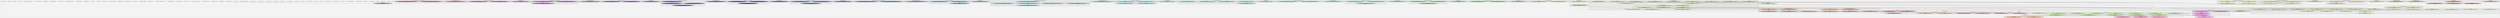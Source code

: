 digraph G {
    graph [rankdir=TB, clusterrank="local"];
    subgraph cluster_G {

        graph [style="filled,rounded", fillcolor="#80808018", label=""];
        gpt_researcher [label="gpt_researcher", style="filled", fillcolor="#ffffffb2", fontcolor="#000000", group="0"];
        gpt_researcher__config [label="gpt_researcher.config", style="filled", fillcolor="#ffffffb2", fontcolor="#000000", group="1"];
        gpt_researcher__config__config [label="gpt_researcher.config.config", style="filled", fillcolor="#ffffffb2", fontcolor="#000000", group="2"];
        gpt_researcher__context [label="gpt_researcher.context", style="filled", fillcolor="#ffffffb2", fontcolor="#000000", group="3"];
        gpt_researcher__context__compression [label="gpt_researcher.context.compression", style="filled", fillcolor="#ffffffb2", fontcolor="#000000", group="4"];
        gpt_researcher__context__retriever [label="gpt_researcher.context.retriever", style="filled", fillcolor="#ffffffb2", fontcolor="#000000", group="5"];
        gpt_researcher__document [label="gpt_researcher.document", style="filled", fillcolor="#ffffffb2", fontcolor="#000000", group="6"];
        gpt_researcher__document__document [label="gpt_researcher.document.document", style="filled", fillcolor="#ffffffb2", fontcolor="#000000", group="7"];
        gpt_researcher__document__langchain_document [label="gpt_researcher.document.langchain_document", style="filled", fillcolor="#ffffffb2", fontcolor="#000000", group="8"];
        gpt_researcher__llm_provider [label="gpt_researcher.llm_provider", style="filled", fillcolor="#ffffffb2", fontcolor="#000000", group="9"];
        gpt_researcher__llm_provider__generic [label="gpt_researcher.llm_provider.generic", style="filled", fillcolor="#ffffffb2", fontcolor="#000000", group="10"];
        gpt_researcher__llm_provider__generic__base [label="gpt_researcher.llm_provider.generic.base", style="filled", fillcolor="#ffffffb2", fontcolor="#000000", group="11"];
        gpt_researcher__master [label="gpt_researcher.master", style="filled", fillcolor="#ffffffb2", fontcolor="#000000", group="12"];
        gpt_researcher__master__actions [label="gpt_researcher.master.actions", style="filled", fillcolor="#ffffffb2", fontcolor="#000000", group="13"];
        gpt_researcher__master__agent [label="gpt_researcher.master.agent", style="filled", fillcolor="#ffffffb2", fontcolor="#000000", group="14"];
        gpt_researcher__master__prompts [label="gpt_researcher.master.prompts", style="filled", fillcolor="#ffffffb2", fontcolor="#000000", group="15"];
        gpt_researcher__memory [label="gpt_researcher.memory", style="filled", fillcolor="#ffffffb2", fontcolor="#000000", group="16"];
        gpt_researcher__memory__embeddings [label="gpt_researcher.memory.embeddings", style="filled", fillcolor="#ffffffb2", fontcolor="#000000", group="17"];
        gpt_researcher__retrievers [label="gpt_researcher.retrievers", style="filled", fillcolor="#ffffffb2", fontcolor="#000000", group="18"];
        gpt_researcher__retrievers__arxiv [label="gpt_researcher.retrievers.arxiv", style="filled", fillcolor="#ffffffb2", fontcolor="#000000", group="19"];
        gpt_researcher__retrievers__arxiv__arxiv [label="gpt_researcher.retrievers.arxiv.arxiv", style="filled", fillcolor="#ffffffb2", fontcolor="#000000", group="20"];
        gpt_researcher__retrievers__bing [label="gpt_researcher.retrievers.bing", style="filled", fillcolor="#ffffffb2", fontcolor="#000000", group="21"];
        gpt_researcher__retrievers__bing__bing [label="gpt_researcher.retrievers.bing.bing", style="filled", fillcolor="#ffffffb2", fontcolor="#000000", group="22"];
        gpt_researcher__retrievers__custom [label="gpt_researcher.retrievers.custom", style="filled", fillcolor="#ffffffb2", fontcolor="#000000", group="23"];
        gpt_researcher__retrievers__custom__custom [label="gpt_researcher.retrievers.custom.custom", style="filled", fillcolor="#ffffffb2", fontcolor="#000000", group="24"];
        gpt_researcher__retrievers__duckduckgo [label="gpt_researcher.retrievers.duckduckgo", style="filled", fillcolor="#ffffffb2", fontcolor="#000000", group="25"];
        gpt_researcher__retrievers__duckduckgo__duckduckgo [label="gpt_researcher.retrievers.duckduckgo.duckduckgo", style="filled", fillcolor="#ffffffb2", fontcolor="#000000", group="26"];
        gpt_researcher__retrievers__exa [label="gpt_researcher.retrievers.exa", style="filled", fillcolor="#ffffffb2", fontcolor="#000000", group="27"];
        gpt_researcher__retrievers__exa__exa [label="gpt_researcher.retrievers.exa.exa", style="filled", fillcolor="#ffffffb2", fontcolor="#000000", group="28"];
        gpt_researcher__retrievers__google [label="gpt_researcher.retrievers.google", style="filled", fillcolor="#ffffffb2", fontcolor="#000000", group="29"];
        gpt_researcher__retrievers__google__google [label="gpt_researcher.retrievers.google.google", style="filled", fillcolor="#ffffffb2", fontcolor="#000000", group="30"];
        gpt_researcher__retrievers__pubmed_central [label="gpt_researcher.retrievers.pubmed_central", style="filled", fillcolor="#ffffffb2", fontcolor="#000000", group="31"];
        gpt_researcher__retrievers__pubmed_central__pubmed_central [label="gpt_researcher.retrievers.pubmed_central.pubmed_central", style="filled", fillcolor="#ffffffb2", fontcolor="#000000", group="32"];
        gpt_researcher__retrievers__searx [label="gpt_researcher.retrievers.searx", style="filled", fillcolor="#ffffffb2", fontcolor="#000000", group="33"];
        gpt_researcher__retrievers__searx__searx [label="gpt_researcher.retrievers.searx.searx", style="filled", fillcolor="#ffffffb2", fontcolor="#000000", group="34"];
        gpt_researcher__retrievers__semantic_scholar [label="gpt_researcher.retrievers.semantic_scholar", style="filled", fillcolor="#ffffffb2", fontcolor="#000000", group="35"];
        gpt_researcher__retrievers__semantic_scholar__semantic_scholar [label="gpt_researcher.retrievers.semantic_scholar.semantic_scholar", style="filled", fillcolor="#ffffffb2", fontcolor="#000000", group="36"];
        gpt_researcher__retrievers__serpapi [label="gpt_researcher.retrievers.serpapi", style="filled", fillcolor="#ffffffb2", fontcolor="#000000", group="37"];
        gpt_researcher__retrievers__serpapi__serpapi [label="gpt_researcher.retrievers.serpapi.serpapi", style="filled", fillcolor="#ffffffb2", fontcolor="#000000", group="38"];
        gpt_researcher__retrievers__serper [label="gpt_researcher.retrievers.serper", style="filled", fillcolor="#ffffffb2", fontcolor="#000000", group="39"];
        gpt_researcher__retrievers__serper__serper [label="gpt_researcher.retrievers.serper.serper", style="filled", fillcolor="#ffffffb2", fontcolor="#000000", group="40"];
        gpt_researcher__retrievers__tavily [label="gpt_researcher.retrievers.tavily", style="filled", fillcolor="#ffffffb2", fontcolor="#000000", group="41"];
        gpt_researcher__retrievers__tavily__tavily_search [label="gpt_researcher.retrievers.tavily.tavily_search", style="filled", fillcolor="#ffffffb2", fontcolor="#000000", group="42"];
        gpt_researcher__retrievers__utils [label="gpt_researcher.retrievers.utils", style="filled", fillcolor="#ffffffb2", fontcolor="#000000", group="43"];
        gpt_researcher__scraper [label="gpt_researcher.scraper", style="filled", fillcolor="#ffffffb2", fontcolor="#000000", group="44"];
        gpt_researcher__scraper__arxiv [label="gpt_researcher.scraper.arxiv", style="filled", fillcolor="#ffffffb2", fontcolor="#000000", group="45"];
        gpt_researcher__scraper__arxiv__arxiv [label="gpt_researcher.scraper.arxiv.arxiv", style="filled", fillcolor="#ffffffb2", fontcolor="#000000", group="46"];
        gpt_researcher__scraper__beautiful_soup [label="gpt_researcher.scraper.beautiful_soup", style="filled", fillcolor="#ffffffb2", fontcolor="#000000", group="47"];
        gpt_researcher__scraper__beautiful_soup__beautiful_sou [label="gpt_researcher.scraper.beautiful_soup.beautiful_sou", style="filled", fillcolor="#ffffffb2", fontcolor="#000000", group="48"];
        gpt_researcher__scraper__pymupdf [label="gpt_researcher.scraper.pymupdf", style="filled", fillcolor="#ffffffb2", fontcolor="#000000", group="49"];
        gpt_researcher__scraper__pymupdf__pymupdf [label="gpt_researcher.scraper.pymupdf.pymupdf", style="filled", fillcolor="#ffffffb2", fontcolor="#000000", group="50"];
        gpt_researcher__scraper__scraper [label="gpt_researcher.scraper.scraper", style="filled", fillcolor="#ffffffb2", fontcolor="#000000", group="51"];
        gpt_researcher__scraper__web_base_loader [label="gpt_researcher.scraper.web_base_loader", style="filled", fillcolor="#ffffffb2", fontcolor="#000000", group="52"];
        gpt_researcher__scraper__web_base_loader__web_base_loader [label="gpt_researcher.scraper.web_base_loader.web_base_loader", style="filled", fillcolor="#ffffffb2", fontcolor="#000000", group="53"];
        gpt_researcher__utils [label="gpt_researcher.utils", style="filled", fillcolor="#ffffffb2", fontcolor="#000000", group="54"];
        gpt_researcher__utils__costs [label="gpt_researcher.utils.costs", style="filled", fillcolor="#ffffffb2", fontcolor="#000000", group="55"];
        gpt_researcher__utils__enum [label="gpt_researcher.utils.enum", style="filled", fillcolor="#ffffffb2", fontcolor="#000000", group="56"];
        gpt_researcher__utils__llm [label="gpt_researcher.utils.llm", style="filled", fillcolor="#ffffffb2", fontcolor="#000000", group="57"];
        gpt_researcher__utils__validators [label="gpt_researcher.utils.validators", style="filled", fillcolor="#ffffffb2", fontcolor="#000000", group="58"];
        subgraph cluster_gpt_researcher__config__config {

            graph [style="filled,rounded", fillcolor="#80808018", label="gpt_researcher.config.config"];
            gpt_researcher__config__config__Config [label="Config\n(/home/sanjay/Development/explore/gpt-researcher/gpt_researcher/config/config.py:6)", style="filled", fillcolor="#ff8465b2", fontcolor="#000000", group="2"];
        }
        subgraph cluster_gpt_researcher__config__config__Config {

            graph [style="filled,rounded", fillcolor="#80808018", label="gpt_researcher.config.config.Config"];
            gpt_researcher__config__config__Config____init__ [label="__init__\n(/home/sanjay/Development/explore/gpt-researcher/gpt_researcher/config/config.py:9)", style="filled", fillcolor="#ff5b32b2", fontcolor="#000000", group="2"];
            gpt_researcher__config__config__Config__load_config_file [label="load_config_file\n(/home/sanjay/Development/explore/gpt-researcher/gpt_researcher/config/config.py:64)", style="filled", fillcolor="#ff5b32b2", fontcolor="#000000", group="2"];
            gpt_researcher__config__config__Config__parse_retrievers [label="parse_retrievers\n(/home/sanjay/Development/explore/gpt-researcher/gpt_researcher/config/config.py:47)", style="filled", fillcolor="#ff5b32b2", fontcolor="#000000", group="2"];
            gpt_researcher__config__config__Config__validate_doc_path [label="validate_doc_path\n(/home/sanjay/Development/explore/gpt-researcher/gpt_researcher/config/config.py:60)", style="filled", fillcolor="#ff5b32b2", fontcolor="#000000", group="2"];
        }
        subgraph cluster_gpt_researcher__context__compression {

            graph [style="filled,rounded", fillcolor="#80808018", label="gpt_researcher.context.compression"];
            gpt_researcher__context__compression__ContextCompressor [label="ContextCompressor\n(/home/sanjay/Development/explore/gpt-researcher/gpt_researcher/context/compression.py:16)", style="filled", fillcolor="#ffa365b2", fontcolor="#000000", group="4"];
            gpt_researcher__context__compression__WrittenContentCompressor [label="WrittenContentCompressor\n(/home/sanjay/Development/explore/gpt-researcher/gpt_researcher/context/compression.py:60)", style="filled", fillcolor="#ffa365b2", fontcolor="#000000", group="4"];
        }
        subgraph cluster_gpt_researcher__context__compression__ContextCompressor {

            graph [style="filled,rounded", fillcolor="#80808018", label="gpt_researcher.context.compression.ContextCompressor"];
            gpt_researcher__context__compression__ContextCompressor____get_contextual_retriever [label="__get_contextual_retriever\n(/home/sanjay/Development/explore/gpt-researcher/gpt_researcher/context/compression.py:24)", style="filled", fillcolor="#ff8432b2", fontcolor="#000000", group="4"];
            gpt_researcher__context__compression__ContextCompressor____init__ [label="__init__\n(/home/sanjay/Development/explore/gpt-researcher/gpt_researcher/context/compression.py:17)", style="filled", fillcolor="#ff8432b2", fontcolor="#000000", group="4"];
            gpt_researcher__context__compression__ContextCompressor____pretty_print_docs [label="__pretty_print_docs\n(/home/sanjay/Development/explore/gpt-researcher/gpt_researcher/context/compression.py:39)", style="filled", fillcolor="#ff8432b2", fontcolor="#000000", group="4"];
            gpt_researcher__context__compression__ContextCompressor__async_get_context [label="async_get_context\n(/home/sanjay/Development/explore/gpt-researcher/gpt_researcher/context/compression.py:52)", style="filled", fillcolor="#ff8432b2", fontcolor="#000000", group="4"];
            gpt_researcher__context__compression__ContextCompressor__get_context [label="get_context\n(/home/sanjay/Development/explore/gpt-researcher/gpt_researcher/context/compression.py:45)", style="filled", fillcolor="#ff8432b2", fontcolor="#000000", group="4"];
        }
        subgraph cluster_gpt_researcher__context__compression__WrittenContentCompressor {

            graph [style="filled,rounded", fillcolor="#80808018", label="gpt_researcher.context.compression.WrittenContentCompressor"];
            gpt_researcher__context__compression__WrittenContentCompressor____get_contextual_retriever [label="__get_contextual_retriever\n(/home/sanjay/Development/explore/gpt-researcher/gpt_researcher/context/compression.py:67)", style="filled", fillcolor="#ff8432b2", fontcolor="#000000", group="4"];
            gpt_researcher__context__compression__WrittenContentCompressor____init__ [label="__init__\n(/home/sanjay/Development/explore/gpt-researcher/gpt_researcher/context/compression.py:61)", style="filled", fillcolor="#ff8432b2", fontcolor="#000000", group="4"];
            gpt_researcher__context__compression__WrittenContentCompressor____pretty_docs_list [label="__pretty_docs_list\n(/home/sanjay/Development/explore/gpt-researcher/gpt_researcher/context/compression.py:82)", style="filled", fillcolor="#ff8432b2", fontcolor="#000000", group="4"];
            gpt_researcher__context__compression__WrittenContentCompressor__async_get_context [label="async_get_context\n(/home/sanjay/Development/explore/gpt-researcher/gpt_researcher/context/compression.py:92)", style="filled", fillcolor="#ff8432b2", fontcolor="#000000", group="4"];
            gpt_researcher__context__compression__WrittenContentCompressor__get_context [label="get_context\n(/home/sanjay/Development/explore/gpt-researcher/gpt_researcher/context/compression.py:85)", style="filled", fillcolor="#ff8432b2", fontcolor="#000000", group="4"];
        }
        subgraph cluster_gpt_researcher__context__retriever {

            graph [style="filled,rounded", fillcolor="#80808018", label="gpt_researcher.context.retriever"];
            gpt_researcher__context__retriever__SearchAPIRetriever [label="SearchAPIRetriever\n(/home/sanjay/Development/explore/gpt-researcher/gpt_researcher/context/retriever.py:10)", style="filled", fillcolor="#ffb265b2", fontcolor="#000000", group="5"];
            gpt_researcher__context__retriever__SectionRetriever [label="SectionRetriever\n(/home/sanjay/Development/explore/gpt-researcher/gpt_researcher/context/retriever.py:31)", style="filled", fillcolor="#ffb265b2", fontcolor="#000000", group="5"];
        }
        subgraph cluster_gpt_researcher__context__retriever__SearchAPIRetriever {

            graph [style="filled,rounded", fillcolor="#80808018", label="gpt_researcher.context.retriever.SearchAPIRetriever"];
            gpt_researcher__context__retriever__SearchAPIRetriever___get_relevant_documents [label="_get_relevant_documents\n(/home/sanjay/Development/explore/gpt-researcher/gpt_researcher/context/retriever.py:14)", style="filled", fillcolor="#ff9932b2", fontcolor="#000000", group="5"];
        }
        subgraph cluster_gpt_researcher__context__retriever__SectionRetriever {

            graph [style="filled,rounded", fillcolor="#80808018", label="gpt_researcher.context.retriever.SectionRetriever"];
            gpt_researcher__context__retriever__SectionRetriever___get_relevant_documents [label="_get_relevant_documents\n(/home/sanjay/Development/explore/gpt-researcher/gpt_researcher/context/retriever.py:48)", style="filled", fillcolor="#ff9932b2", fontcolor="#000000", group="5"];
        }
        subgraph cluster_gpt_researcher__document__document {

            graph [style="filled,rounded", fillcolor="#80808018", label="gpt_researcher.document.document"];
            gpt_researcher__document__document__DocumentLoader [label="DocumentLoader\n(/home/sanjay/Development/explore/gpt-researcher/gpt_researcher/document/document.py:15)", style="filled", fillcolor="#ffd165b2", fontcolor="#000000", group="7"];
        }
        subgraph cluster_gpt_researcher__document__document__DocumentLoader {

            graph [style="filled,rounded", fillcolor="#80808018", label="gpt_researcher.document.document.DocumentLoader"];
            gpt_researcher__document__document__DocumentLoader____init__ [label="__init__\n(/home/sanjay/Development/explore/gpt-researcher/gpt_researcher/document/document.py:17)", style="filled", fillcolor="#ffc132b2", fontcolor="#000000", group="7"];
            gpt_researcher__document__document__DocumentLoader___load_document [label="_load_document\n(/home/sanjay/Development/explore/gpt-researcher/gpt_researcher/document/document.py:43)", style="filled", fillcolor="#ffc132b2", fontcolor="#000000", group="7"];
            gpt_researcher__document__document__DocumentLoader__load [label="load\n(/home/sanjay/Development/explore/gpt-researcher/gpt_researcher/document/document.py:20)", style="filled", fillcolor="#ffc132b2", fontcolor="#000000", group="7"];
        }
        subgraph cluster_gpt_researcher__document__langchain_document {

            graph [style="filled,rounded", fillcolor="#80808018", label="gpt_researcher.document.langchain_document"];
            gpt_researcher__document__langchain_document__LangChainDocumentLoader [label="LangChainDocumentLoader\n(/home/sanjay/Development/explore/gpt-researcher/gpt_researcher/document/langchain_document.py:10)", style="filled", fillcolor="#ffe065b2", fontcolor="#000000", group="8"];
        }
        subgraph cluster_gpt_researcher__document__langchain_document__LangChainDocumentLoader {

            graph [style="filled,rounded", fillcolor="#80808018", label="gpt_researcher.document.langchain_document.LangChainDocumentLoader"];
            gpt_researcher__document__langchain_document__LangChainDocumentLoader____init__ [label="__init__\n(/home/sanjay/Development/explore/gpt-researcher/gpt_researcher/document/langchain_document.py:12)", style="filled", fillcolor="#ffd632b2", fontcolor="#000000", group="8"];
            gpt_researcher__document__langchain_document__LangChainDocumentLoader__load [label="load\n(/home/sanjay/Development/explore/gpt-researcher/gpt_researcher/document/langchain_document.py:15)", style="filled", fillcolor="#ffd632b2", fontcolor="#000000", group="8"];
        }
        subgraph cluster_gpt_researcher__llm_provider__generic__base {

            graph [style="filled,rounded", fillcolor="#80808018", label="gpt_researcher.llm_provider.generic.base"];
            gpt_researcher__llm_provider__generic__base__GenericLLMProvider [label="GenericLLMProvider\n(/home/sanjay/Development/explore/gpt-researcher/gpt_researcher/llm_provider/generic/base.py:7)", style="filled", fillcolor="#eaff32b2", fontcolor="#000000", group="11"];
            gpt_researcher__llm_provider__generic__base___check_pkg [label="_check_pkg\n(/home/sanjay/Development/explore/gpt-researcher/gpt_researcher/llm_provider/generic/base.py:141)", style="filled", fillcolor="#eaff32b2", fontcolor="#000000", group="11"];
        }
        subgraph cluster_gpt_researcher__llm_provider__generic__base__GenericLLMProvider {

            graph [style="filled,rounded", fillcolor="#80808018", label="gpt_researcher.llm_provider.generic.base.GenericLLMProvider"];
            gpt_researcher__llm_provider__generic__base__GenericLLMProvider____init__ [label="__init__\n(/home/sanjay/Development/explore/gpt-researcher/gpt_researcher/llm_provider/generic/base.py:9)", style="filled", fillcolor="#e5ff00b2", fontcolor="#000000", group="11"];
            gpt_researcher__llm_provider__generic__base__GenericLLMProvider__from_provider [label="from_provider\n(/home/sanjay/Development/explore/gpt-researcher/gpt_researcher/llm_provider/generic/base.py:13)", style="filled", fillcolor="#e5ff00b2", fontcolor="#000000", group="11"];
            gpt_researcher__llm_provider__generic__base__GenericLLMProvider__get_chat_response [label="get_chat_response\n(/home/sanjay/Development/explore/gpt-researcher/gpt_researcher/llm_provider/generic/base.py:94)", style="filled", fillcolor="#e5ff00b2", fontcolor="#000000", group="11"];
            gpt_researcher__llm_provider__generic__base__GenericLLMProvider__stream_response [label="stream_response\n(/home/sanjay/Development/explore/gpt-researcher/gpt_researcher/llm_provider/generic/base.py:104)", style="filled", fillcolor="#e5ff00b2", fontcolor="#000000", group="11"];
        }
        subgraph cluster_gpt_researcher__master__actions {

            graph [style="filled,rounded", fillcolor="#80808018", label="gpt_researcher.master.actions"];
            gpt_researcher__master__actions__add_source_urls [label="add_source_urls\n(/home/sanjay/Development/explore/gpt-researcher/gpt_researcher/master/actions.py:607)", style="filled", fillcolor="#d1ff65b2", fontcolor="#000000", group="13"];
            gpt_researcher__master__actions__choose_agent [label="choose_agent\n(/home/sanjay/Development/explore/gpt-researcher/gpt_researcher/master/actions.py:119)", style="filled", fillcolor="#d1ff65b2", fontcolor="#000000", group="13"];
            gpt_researcher__master__actions__extract_headers [label="extract_headers\n(/home/sanjay/Development/explore/gpt-researcher/gpt_researcher/master/actions.py:511)", style="filled", fillcolor="#d1ff65b2", fontcolor="#000000", group="13"];
            gpt_researcher__master__actions__extract_json_with_regex [label="extract_json_with_regex\n(/home/sanjay/Development/explore/gpt-researcher/gpt_researcher/master/actions.py:183)", style="filled", fillcolor="#d1ff65b2", fontcolor="#000000", group="13"];
            gpt_researcher__master__actions__extract_sections [label="extract_sections\n(/home/sanjay/Development/explore/gpt-researcher/gpt_researcher/master/actions.py:547)", style="filled", fillcolor="#d1ff65b2", fontcolor="#000000", group="13"];
            gpt_researcher__master__actions__generate_draft_section_titles [label="generate_draft_section_titles\n(/home/sanjay/Development/explore/gpt-researcher/gpt_researcher/master/actions.py:361)", style="filled", fillcolor="#d1ff65b2", fontcolor="#000000", group="13"];
            gpt_researcher__master__actions__generate_report [label="generate_report\n(/home/sanjay/Development/explore/gpt-researcher/gpt_researcher/master/actions.py:391)", style="filled", fillcolor="#d1ff65b2", fontcolor="#000000", group="13"];
            gpt_researcher__master__actions__get_default_retriever [label="get_default_retriever\n(/home/sanjay/Development/explore/gpt-researcher/gpt_researcher/master/actions.py:113)", style="filled", fillcolor="#d1ff65b2", fontcolor="#000000", group="13"];
            gpt_researcher__master__actions__get_report_introduction [label="get_report_introduction\n(/home/sanjay/Development/explore/gpt-researcher/gpt_researcher/master/actions.py:480)", style="filled", fillcolor="#d1ff65b2", fontcolor="#000000", group="13"];
            gpt_researcher__master__actions__get_retriever [label="get_retriever\n(/home/sanjay/Development/explore/gpt-researcher/gpt_researcher/master/actions.py:15)", style="filled", fillcolor="#d1ff65b2", fontcolor="#000000", group="13"];
            gpt_researcher__master__actions__get_retrievers [label="get_retrievers\n(/home/sanjay/Development/explore/gpt-researcher/gpt_researcher/master/actions.py:81)", style="filled", fillcolor="#d1ff65b2", fontcolor="#000000", group="13"];
            gpt_researcher__master__actions__get_sub_queries [label="get_sub_queries\n(/home/sanjay/Development/explore/gpt-researcher/gpt_researcher/master/actions.py:190)", style="filled", fillcolor="#d1ff65b2", fontcolor="#000000", group="13"];
            gpt_researcher__master__actions__handle_json_error [label="handle_json_error\n(/home/sanjay/Development/explore/gpt-researcher/gpt_researcher/master/actions.py:160)", style="filled", fillcolor="#d1ff65b2", fontcolor="#000000", group="13"];
            gpt_researcher__master__actions__scrape_urls [label="scrape_urls\n(/home/sanjay/Development/explore/gpt-researcher/gpt_researcher/master/actions.py:240)", style="filled", fillcolor="#d1ff65b2", fontcolor="#000000", group="13"];
            gpt_researcher__master__actions__stream_output [label="stream_output\n(/home/sanjay/Development/explore/gpt-researcher/gpt_researcher/master/actions.py:454)", style="filled", fillcolor="#d1ff65b2", fontcolor="#000000", group="13"];
            gpt_researcher__master__actions__summarize [label="summarize\n(/home/sanjay/Development/explore/gpt-researcher/gpt_researcher/master/actions.py:266)", style="filled", fillcolor="#d1ff65b2", fontcolor="#000000", group="13"];
            gpt_researcher__master__actions__summarize_url [label="summarize_url\n(/home/sanjay/Development/explore/gpt-researcher/gpt_researcher/master/actions.py:325)", style="filled", fillcolor="#d1ff65b2", fontcolor="#000000", group="13"];
            gpt_researcher__master__actions__table_of_contents [label="table_of_contents\n(/home/sanjay/Development/explore/gpt-researcher/gpt_researcher/master/actions.py:579)", style="filled", fillcolor="#d1ff65b2", fontcolor="#000000", group="13"];
        }
        subgraph cluster_gpt_researcher__master__actions__summarize {

            graph [style="filled,rounded", fillcolor="#80808018", label="gpt_researcher.master.actions.summarize"];
            gpt_researcher__master__actions__summarize__chunk_content [label="chunk_content\n(/home/sanjay/Development/explore/gpt-researcher/gpt_researcher/master/actions.py:300)", style="filled", fillcolor="#c1ff32b2", fontcolor="#000000", group="13"];
            gpt_researcher__master__actions__summarize__handle_task [label="handle_task\n(/home/sanjay/Development/explore/gpt-researcher/gpt_researcher/master/actions.py:288)", style="filled", fillcolor="#c1ff32b2", fontcolor="#000000", group="13"];
        }
        subgraph cluster_gpt_researcher__master__actions__table_of_contents {

            graph [style="filled,rounded", fillcolor="#80808018", label="gpt_researcher.master.actions.table_of_contents"];
            gpt_researcher__master__actions__table_of_contents__generate_table_of_contents [label="generate_table_of_contents\n(/home/sanjay/Development/explore/gpt-researcher/gpt_researcher/master/actions.py:582)", style="filled", fillcolor="#c1ff32b2", fontcolor="#000000", group="13"];
        }
        subgraph cluster_gpt_researcher__master__agent {

            graph [style="filled,rounded", fillcolor="#80808018", label="gpt_researcher.master.agent"];
            gpt_researcher__master__agent__GPTResearcher [label="GPTResearcher\n(/home/sanjay/Development/explore/gpt-researcher/gpt_researcher/master/agent.py:15)", style="filled", fillcolor="#c1ff65b2", fontcolor="#000000", group="14"];
        }
        subgraph cluster_gpt_researcher__master__agent__GPTResearcher {

            graph [style="filled,rounded", fillcolor="#80808018", label="gpt_researcher.master.agent.GPTResearcher"];
            gpt_researcher__master__agent__GPTResearcher____get_context_by_search [label="__get_context_by_search\n(/home/sanjay/Development/explore/gpt-researcher/gpt_researcher/master/agent.py:238)", style="filled", fillcolor="#adff32b2", fontcolor="#000000", group="14"];
            gpt_researcher__master__agent__GPTResearcher____get_context_by_urls [label="__get_context_by_urls\n(/home/sanjay/Development/explore/gpt-researcher/gpt_researcher/master/agent.py:222)", style="filled", fillcolor="#adff32b2", fontcolor="#000000", group="14"];
            gpt_researcher__master__agent__GPTResearcher____get_new_urls [label="__get_new_urls\n(/home/sanjay/Development/explore/gpt-researcher/gpt_researcher/master/agent.py:315)", style="filled", fillcolor="#adff32b2", fontcolor="#000000", group="14"];
            gpt_researcher__master__agent__GPTResearcher____get_similar_content_by_query [label="__get_similar_content_by_query\n(/home/sanjay/Development/explore/gpt-researcher/gpt_researcher/master/agent.py:384)", style="filled", fillcolor="#adff32b2", fontcolor="#000000", group="14"];
            gpt_researcher__master__agent__GPTResearcher____get_similar_written_contents_by_query [label="__get_similar_written_contents_by_query\n(/home/sanjay/Development/explore/gpt-researcher/gpt_researcher/master/agent.py:499)", style="filled", fillcolor="#adff32b2", fontcolor="#000000", group="14"];
            gpt_researcher__master__agent__GPTResearcher____init__ [label="__init__\n(/home/sanjay/Development/explore/gpt-researcher/gpt_researcher/master/agent.py:20)", style="filled", fillcolor="#adff32b2", fontcolor="#000000", group="14"];
            gpt_researcher__master__agent__GPTResearcher____process_sub_query [label="__process_sub_query\n(/home/sanjay/Development/explore/gpt-researcher/gpt_researcher/master/agent.py:279)", style="filled", fillcolor="#adff32b2", fontcolor="#000000", group="14"];
            gpt_researcher__master__agent__GPTResearcher____scrape_data_by_query [label="__scrape_data_by_query\n(/home/sanjay/Development/explore/gpt-researcher/gpt_researcher/master/agent.py:338)", style="filled", fillcolor="#adff32b2", fontcolor="#000000", group="14"];
            gpt_researcher__master__agent__GPTResearcher__add_costs [label="add_costs\n(/home/sanjay/Development/explore/gpt-researcher/gpt_researcher/master/agent.py:417)", style="filled", fillcolor="#adff32b2", fontcolor="#000000", group="14"];
            gpt_researcher__master__agent__GPTResearcher__conduct_research [label="conduct_research\n(/home/sanjay/Development/explore/gpt-researcher/gpt_researcher/master/agent.py:92)", style="filled", fillcolor="#adff32b2", fontcolor="#000000", group="14"];
            gpt_researcher__master__agent__GPTResearcher__get_costs [label="get_costs\n(/home/sanjay/Development/explore/gpt-researcher/gpt_researcher/master/agent.py:411)", style="filled", fillcolor="#adff32b2", fontcolor="#000000", group="14"];
            gpt_researcher__master__agent__GPTResearcher__get_draft_section_titles [label="get_draft_section_titles\n(/home/sanjay/Development/explore/gpt-researcher/gpt_researcher/master/agent.py:470)", style="filled", fillcolor="#adff32b2", fontcolor="#000000", group="14"];
            gpt_researcher__master__agent__GPTResearcher__get_research_context [label="get_research_context\n(/home/sanjay/Development/explore/gpt-researcher/gpt_researcher/master/agent.py:408)", style="filled", fillcolor="#adff32b2", fontcolor="#000000", group="14"];
            gpt_researcher__master__agent__GPTResearcher__get_similar_written_contents_by_draft_section_titles [label="get_similar_written_contents_by_draft_section_titles\n(/home/sanjay/Development/explore/gpt-researcher/gpt_researcher/master/agent.py:535)", style="filled", fillcolor="#adff32b2", fontcolor="#000000", group="14"];
            gpt_researcher__master__agent__GPTResearcher__get_source_urls [label="get_source_urls\n(/home/sanjay/Development/explore/gpt-researcher/gpt_researcher/master/agent.py:405)", style="filled", fillcolor="#adff32b2", fontcolor="#000000", group="14"];
            gpt_researcher__master__agent__GPTResearcher__get_subtopics [label="get_subtopics\n(/home/sanjay/Development/explore/gpt-researcher/gpt_researcher/master/agent.py:439)", style="filled", fillcolor="#adff32b2", fontcolor="#000000", group="14"];
            gpt_researcher__master__agent__GPTResearcher__set_verbose [label="set_verbose\n(/home/sanjay/Development/explore/gpt-researcher/gpt_researcher/master/agent.py:414)", style="filled", fillcolor="#adff32b2", fontcolor="#000000", group="14"];
            gpt_researcher__master__agent__GPTResearcher__write_introduction [label="write_introduction\n(/home/sanjay/Development/explore/gpt-researcher/gpt_researcher/master/agent.py:426)", style="filled", fillcolor="#adff32b2", fontcolor="#000000", group="14"];
            gpt_researcher__master__agent__GPTResearcher__write_report [label="write_report\n(/home/sanjay/Development/explore/gpt-researcher/gpt_researcher/master/agent.py:160)", style="filled", fillcolor="#adff32b2", fontcolor="#000000", group="14"];
        }
        subgraph cluster_gpt_researcher__master__agent__GPTResearcher__get_similar_written_contents_by_draft_section_titles {

            graph [style="filled,rounded", fillcolor="#80808018", label="gpt_researcher.master.agent.GPTResearcher.get_similar_written_contents_by_draft_section_titles"];
            gpt_researcher__master__agent__GPTResearcher__get_similar_written_contents_by_draft_section_titles__process_query [label="process_query\n(/home/sanjay/Development/explore/gpt-researcher/gpt_researcher/master/agent.py:556)", style="filled", fillcolor="#98ff00b2", fontcolor="#000000", group="14"];
        }
        subgraph cluster_gpt_researcher__master__prompts {

            graph [style="filled,rounded", fillcolor="#80808018", label="gpt_researcher.master.prompts"];
            gpt_researcher__master__prompts__auto_agent_instructions [label="auto_agent_instructions\n(/home/sanjay/Development/explore/gpt-researcher/gpt_researcher/master/prompts.py:163)", style="filled", fillcolor="#b2ff65b2", fontcolor="#000000", group="15"];
            gpt_researcher__master__prompts__generate_custom_report_prompt [label="generate_custom_report_prompt\n(/home/sanjay/Development/explore/gpt-researcher/gpt_researcher/master/prompts.py:128)", style="filled", fillcolor="#b2ff65b2", fontcolor="#000000", group="15"];
            gpt_researcher__master__prompts__generate_draft_titles_prompt [label="generate_draft_titles_prompt\n(/home/sanjay/Development/explore/gpt-researcher/gpt_researcher/master/prompts.py:305)", style="filled", fillcolor="#b2ff65b2", fontcolor="#000000", group="15"];
            gpt_researcher__master__prompts__generate_outline_report_prompt [label="generate_outline_report_prompt\n(/home/sanjay/Development/explore/gpt-researcher/gpt_researcher/master/prompts.py:134)", style="filled", fillcolor="#b2ff65b2", fontcolor="#000000", group="15"];
            gpt_researcher__master__prompts__generate_report_introduction [label="generate_report_introduction\n(/home/sanjay/Development/explore/gpt-researcher/gpt_researcher/master/prompts.py:338)", style="filled", fillcolor="#b2ff65b2", fontcolor="#000000", group="15"];
            gpt_researcher__master__prompts__generate_report_prompt [label="generate_report_prompt\n(/home/sanjay/Development/explore/gpt-researcher/gpt_researcher/master/prompts.py:38)", style="filled", fillcolor="#b2ff65b2", fontcolor="#000000", group="15"];
            gpt_researcher__master__prompts__generate_resource_report_prompt [label="generate_resource_report_prompt\n(/home/sanjay/Development/explore/gpt-researcher/gpt_researcher/master/prompts.py:90)", style="filled", fillcolor="#b2ff65b2", fontcolor="#000000", group="15"];
            gpt_researcher__master__prompts__generate_search_queries_prompt [label="generate_search_queries_prompt\n(/home/sanjay/Development/explore/gpt-researcher/gpt_researcher/master/prompts.py:7)", style="filled", fillcolor="#b2ff65b2", fontcolor="#000000", group="15"];
            gpt_researcher__master__prompts__generate_subtopic_report_prompt [label="generate_subtopic_report_prompt\n(/home/sanjay/Development/explore/gpt-researcher/gpt_researcher/master/prompts.py:233)", style="filled", fillcolor="#b2ff65b2", fontcolor="#000000", group="15"];
            gpt_researcher__master__prompts__generate_subtopics_prompt [label="generate_subtopics_prompt\n(/home/sanjay/Development/explore/gpt-researcher/gpt_researcher/master/prompts.py:210)", style="filled", fillcolor="#b2ff65b2", fontcolor="#000000", group="15"];
            gpt_researcher__master__prompts__generate_summary_prompt [label="generate_summary_prompt\n(/home/sanjay/Development/explore/gpt-researcher/gpt_researcher/master/prompts.py:191)", style="filled", fillcolor="#b2ff65b2", fontcolor="#000000", group="15"];
            gpt_researcher__master__prompts__get_prompt_by_report_type [label="get_prompt_by_report_type\n(/home/sanjay/Development/explore/gpt-researcher/gpt_researcher/master/prompts.py:358)", style="filled", fillcolor="#b2ff65b2", fontcolor="#000000", group="15"];
            gpt_researcher__master__prompts__get_report_by_type [label="get_report_by_type\n(/home/sanjay/Development/explore/gpt-researcher/gpt_researcher/master/prompts.py:152)", style="filled", fillcolor="#b2ff65b2", fontcolor="#000000", group="15"];
        }
        subgraph cluster_gpt_researcher__memory__embeddings {

            graph [style="filled,rounded", fillcolor="#80808018", label="gpt_researcher.memory.embeddings"];
            gpt_researcher__memory__embeddings__Memory [label="Memory\n(/home/sanjay/Development/explore/gpt-researcher/gpt_researcher/memory/embeddings.py:5)", style="filled", fillcolor="#93ff65b2", fontcolor="#000000", group="17"];
        }
        subgraph cluster_gpt_researcher__memory__embeddings__Memory {

            graph [style="filled,rounded", fillcolor="#80808018", label="gpt_researcher.memory.embeddings.Memory"];
            gpt_researcher__memory__embeddings__Memory____init__ [label="__init__\n(/home/sanjay/Development/explore/gpt-researcher/gpt_researcher/memory/embeddings.py:6)", style="filled", fillcolor="#70ff32b2", fontcolor="#000000", group="17"];
            gpt_researcher__memory__embeddings__Memory__get_embeddings [label="get_embeddings\n(/home/sanjay/Development/explore/gpt-researcher/gpt_researcher/memory/embeddings.py:36)", style="filled", fillcolor="#70ff32b2", fontcolor="#000000", group="17"];
        }
        subgraph cluster_gpt_researcher__retrievers__arxiv__arxiv {

            graph [style="filled,rounded", fillcolor="#80808018", label="gpt_researcher.retrievers.arxiv.arxiv"];
            gpt_researcher__retrievers__arxiv__arxiv__ArxivSearch [label="ArxivSearch\n(/home/sanjay/Development/explore/gpt-researcher/gpt_researcher/retrievers/arxiv/arxiv.py:4)", style="filled", fillcolor="#32ff32b2", fontcolor="#000000", group="20"];
        }
        subgraph cluster_gpt_researcher__retrievers__arxiv__arxiv__ArxivSearch {

            graph [style="filled,rounded", fillcolor="#80808018", label="gpt_researcher.retrievers.arxiv.arxiv.ArxivSearch"];
            gpt_researcher__retrievers__arxiv__arxiv__ArxivSearch____init__ [label="__init__\n(/home/sanjay/Development/explore/gpt-researcher/gpt_researcher/retrievers/arxiv/arxiv.py:8)", style="filled", fillcolor="#00ff00b2", fontcolor="#000000", group="20"];
            gpt_researcher__retrievers__arxiv__arxiv__ArxivSearch__search [label="search\n(/home/sanjay/Development/explore/gpt-researcher/gpt_researcher/retrievers/arxiv/arxiv.py:15)", style="filled", fillcolor="#00ff00b2", fontcolor="#000000", group="20"];
        }
        subgraph cluster_gpt_researcher__retrievers__bing__bing {

            graph [style="filled,rounded", fillcolor="#80808018", label="gpt_researcher.retrievers.bing.bing"];
            gpt_researcher__retrievers__bing__bing__BingSearch [label="BingSearch\n(/home/sanjay/Development/explore/gpt-researcher/gpt_researcher/retrievers/bing/bing.py:9)", style="filled", fillcolor="#32ff5bb2", fontcolor="#000000", group="22"];
        }
        subgraph cluster_gpt_researcher__retrievers__bing__bing__BingSearch {

            graph [style="filled,rounded", fillcolor="#80808018", label="gpt_researcher.retrievers.bing.bing.BingSearch"];
            gpt_researcher__retrievers__bing__bing__BingSearch____init__ [label="__init__\n(/home/sanjay/Development/explore/gpt-researcher/gpt_researcher/retrievers/bing/bing.py:13)", style="filled", fillcolor="#00ff32b2", fontcolor="#000000", group="22"];
            gpt_researcher__retrievers__bing__bing__BingSearch__get_api_key [label="get_api_key\n(/home/sanjay/Development/explore/gpt-researcher/gpt_researcher/retrievers/bing/bing.py:22)", style="filled", fillcolor="#00ff32b2", fontcolor="#000000", group="22"];
            gpt_researcher__retrievers__bing__bing__BingSearch__search [label="search\n(/home/sanjay/Development/explore/gpt-researcher/gpt_researcher/retrievers/bing/bing.py:34)", style="filled", fillcolor="#00ff32b2", fontcolor="#000000", group="22"];
        }
        subgraph cluster_gpt_researcher__retrievers__custom__custom {

            graph [style="filled,rounded", fillcolor="#80808018", label="gpt_researcher.retrievers.custom.custom"];
            gpt_researcher__retrievers__custom__custom__CustomRetriever [label="CustomRetriever\n(/home/sanjay/Development/explore/gpt-researcher/gpt_researcher/retrievers/custom/custom.py:6)", style="filled", fillcolor="#32ff84b2", fontcolor="#000000", group="24"];
        }
        subgraph cluster_gpt_researcher__retrievers__custom__custom__CustomRetriever {

            graph [style="filled,rounded", fillcolor="#80808018", label="gpt_researcher.retrievers.custom.custom.CustomRetriever"];
            gpt_researcher__retrievers__custom__custom__CustomRetriever____init__ [label="__init__\n(/home/sanjay/Development/explore/gpt-researcher/gpt_researcher/retrievers/custom/custom.py:11)", style="filled", fillcolor="#00ff66b2", fontcolor="#000000", group="24"];
            gpt_researcher__retrievers__custom__custom__CustomRetriever___populate_params [label="_populate_params\n(/home/sanjay/Development/explore/gpt-researcher/gpt_researcher/retrievers/custom/custom.py:19)", style="filled", fillcolor="#00ff66b2", fontcolor="#000000", group="24"];
            gpt_researcher__retrievers__custom__custom__CustomRetriever__search [label="search\n(/home/sanjay/Development/explore/gpt-researcher/gpt_researcher/retrievers/custom/custom.py:29)", style="filled", fillcolor="#00ff66b2", fontcolor="#000000", group="24"];
        }
        subgraph cluster_gpt_researcher__retrievers__duckduckgo__duckduckgo {

            graph [style="filled,rounded", fillcolor="#80808018", label="gpt_researcher.retrievers.duckduckgo.duckduckgo"];
            gpt_researcher__retrievers__duckduckgo__duckduckgo__Duckduckgo [label="Duckduckgo\n(/home/sanjay/Development/explore/gpt-researcher/gpt_researcher/retrievers/duckduckgo/duckduckgo.py:5)", style="filled", fillcolor="#32ffadb2", fontcolor="#000000", group="26"];
        }
        subgraph cluster_gpt_researcher__retrievers__duckduckgo__duckduckgo__Duckduckgo {

            graph [style="filled,rounded", fillcolor="#80808018", label="gpt_researcher.retrievers.duckduckgo.duckduckgo.Duckduckgo"];
            gpt_researcher__retrievers__duckduckgo__duckduckgo__Duckduckgo____init__ [label="__init__\n(/home/sanjay/Development/explore/gpt-researcher/gpt_researcher/retrievers/duckduckgo/duckduckgo.py:9)", style="filled", fillcolor="#00ff99b2", fontcolor="#000000", group="26"];
            gpt_researcher__retrievers__duckduckgo__duckduckgo__Duckduckgo__search [label="search\n(/home/sanjay/Development/explore/gpt-researcher/gpt_researcher/retrievers/duckduckgo/duckduckgo.py:15)", style="filled", fillcolor="#00ff99b2", fontcolor="#000000", group="26"];
        }
        subgraph cluster_gpt_researcher__retrievers__exa__exa {

            graph [style="filled,rounded", fillcolor="#80808018", label="gpt_researcher.retrievers.exa.exa"];
            gpt_researcher__retrievers__exa__exa__ExaSearch [label="ExaSearch\n(/home/sanjay/Development/explore/gpt-researcher/gpt_researcher/retrievers/exa/exa.py:5)", style="filled", fillcolor="#32ffd6b2", fontcolor="#000000", group="28"];
        }
        subgraph cluster_gpt_researcher__retrievers__exa__exa__ExaSearch {

            graph [style="filled,rounded", fillcolor="#80808018", label="gpt_researcher.retrievers.exa.exa.ExaSearch"];
            gpt_researcher__retrievers__exa__exa__ExaSearch____init__ [label="__init__\n(/home/sanjay/Development/explore/gpt-researcher/gpt_researcher/retrievers/exa/exa.py:10)", style="filled", fillcolor="#00ffccb2", fontcolor="#000000", group="28"];
            gpt_researcher__retrievers__exa__exa__ExaSearch___retrieve_api_key [label="_retrieve_api_key\n(/home/sanjay/Development/explore/gpt-researcher/gpt_researcher/retrievers/exa/exa.py:23)", style="filled", fillcolor="#00ffccb2", fontcolor="#000000", group="28"];
            gpt_researcher__retrievers__exa__exa__ExaSearch__find_similar [label="find_similar\n(/home/sanjay/Development/explore/gpt-researcher/gpt_researcher/retrievers/exa/exa.py:66)", style="filled", fillcolor="#00ffccb2", fontcolor="#000000", group="28"];
            gpt_researcher__retrievers__exa__exa__ExaSearch__get_contents [label="get_contents\n(/home/sanjay/Development/explore/gpt-researcher/gpt_researcher/retrievers/exa/exa.py:85)", style="filled", fillcolor="#00ffccb2", fontcolor="#000000", group="28"];
            gpt_researcher__retrievers__exa__exa__ExaSearch__search [label="search\n(/home/sanjay/Development/explore/gpt-researcher/gpt_researcher/retrievers/exa/exa.py:40)", style="filled", fillcolor="#00ffccb2", fontcolor="#000000", group="28"];
        }
        subgraph cluster_gpt_researcher__retrievers__google__google {

            graph [style="filled,rounded", fillcolor="#80808018", label="gpt_researcher.retrievers.google.google"];
            gpt_researcher__retrievers__google__google__GoogleSearch [label="GoogleSearch\n(/home/sanjay/Development/explore/gpt-researcher/gpt_researcher/retrievers/google/google.py:9)", style="filled", fillcolor="#32feffb2", fontcolor="#000000", group="30"];
        }
        subgraph cluster_gpt_researcher__retrievers__google__google__GoogleSearch {

            graph [style="filled,rounded", fillcolor="#80808018", label="gpt_researcher.retrievers.google.google.GoogleSearch"];
            gpt_researcher__retrievers__google__google__GoogleSearch____init__ [label="__init__\n(/home/sanjay/Development/explore/gpt-researcher/gpt_researcher/retrievers/google/google.py:13)", style="filled", fillcolor="#00feffb2", fontcolor="#000000", group="30"];
            gpt_researcher__retrievers__google__google__GoogleSearch__get_api_key [label="get_api_key\n(/home/sanjay/Development/explore/gpt-researcher/gpt_researcher/retrievers/google/google.py:24)", style="filled", fillcolor="#00feffb2", fontcolor="#000000", group="30"];
            gpt_researcher__retrievers__google__google__GoogleSearch__get_cx_key [label="get_cx_key\n(/home/sanjay/Development/explore/gpt-researcher/gpt_researcher/retrievers/google/google.py:38)", style="filled", fillcolor="#00feffb2", fontcolor="#000000", group="30"];
            gpt_researcher__retrievers__google__google__GoogleSearch__search [label="search\n(/home/sanjay/Development/explore/gpt-researcher/gpt_researcher/retrievers/google/google.py:52)", style="filled", fillcolor="#00feffb2", fontcolor="#000000", group="30"];
        }
        subgraph cluster_gpt_researcher__retrievers__pubmed_central__pubmed_central {

            graph [style="filled,rounded", fillcolor="#80808018", label="gpt_researcher.retrievers.pubmed_central.pubmed_central"];
            gpt_researcher__retrievers__pubmed_central__pubmed_central__PubMedCentralSearch [label="PubMedCentralSearch\n(/home/sanjay/Development/explore/gpt-researcher/gpt_researcher/retrievers/pubmed_central/pubmed_central.py:7)", style="filled", fillcolor="#32d6ffb2", fontcolor="#000000", group="32"];
        }
        subgraph cluster_gpt_researcher__retrievers__pubmed_central__pubmed_central__PubMedCentralSearch {

            graph [style="filled,rounded", fillcolor="#80808018", label="gpt_researcher.retrievers.pubmed_central.pubmed_central.PubMedCentralSearch"];
            gpt_researcher__retrievers__pubmed_central__pubmed_central__PubMedCentralSearch____init__ [label="__init__\n(/home/sanjay/Development/explore/gpt-researcher/gpt_researcher/retrievers/pubmed_central/pubmed_central.py:12)", style="filled", fillcolor="#00cbffb2", fontcolor="#000000", group="32"];
            gpt_researcher__retrievers__pubmed_central__pubmed_central__PubMedCentralSearch___retrieve_api_key [label="_retrieve_api_key\n(/home/sanjay/Development/explore/gpt-researcher/gpt_researcher/retrievers/pubmed_central/pubmed_central.py:21)", style="filled", fillcolor="#00cbffb2", fontcolor="#000000", group="32"];
            gpt_researcher__retrievers__pubmed_central__pubmed_central__PubMedCentralSearch__fetch [label="fetch\n(/home/sanjay/Development/explore/gpt-researcher/gpt_researcher/retrievers/pubmed_central/pubmed_central.py:83)", style="filled", fillcolor="#00cbffb2", fontcolor="#000000", group="32"];
            gpt_researcher__retrievers__pubmed_central__pubmed_central__PubMedCentralSearch__has_body_content [label="has_body_content\n(/home/sanjay/Development/explore/gpt-researcher/gpt_researcher/retrievers/pubmed_central/pubmed_central.py:107)", style="filled", fillcolor="#00cbffb2", fontcolor="#000000", group="32"];
            gpt_researcher__retrievers__pubmed_central__pubmed_central__PubMedCentralSearch__parse_xml [label="parse_xml\n(/home/sanjay/Development/explore/gpt-researcher/gpt_researcher/retrievers/pubmed_central/pubmed_central.py:134)", style="filled", fillcolor="#00cbffb2", fontcolor="#000000", group="32"];
            gpt_researcher__retrievers__pubmed_central__pubmed_central__PubMedCentralSearch__search [label="search\n(/home/sanjay/Development/explore/gpt-researcher/gpt_researcher/retrievers/pubmed_central/pubmed_central.py:38)", style="filled", fillcolor="#00cbffb2", fontcolor="#000000", group="32"];
        }
        subgraph cluster_gpt_researcher__retrievers__searx__searx {

            graph [style="filled,rounded", fillcolor="#80808018", label="gpt_researcher.retrievers.searx.searx"];
            gpt_researcher__retrievers__searx__searx__SearxSearch [label="SearxSearch\n(/home/sanjay/Development/explore/gpt-researcher/gpt_researcher/retrievers/searx/searx.py:8)", style="filled", fillcolor="#32adffb2", fontcolor="#000000", group="34"];
        }
        subgraph cluster_gpt_researcher__retrievers__searx__searx__SearxSearch {

            graph [style="filled,rounded", fillcolor="#80808018", label="gpt_researcher.retrievers.searx.searx.SearxSearch"];
            gpt_researcher__retrievers__searx__searx__SearxSearch____init__ [label="__init__\n(/home/sanjay/Development/explore/gpt-researcher/gpt_researcher/retrievers/searx/searx.py:12)", style="filled", fillcolor="#0098ffb2", fontcolor="#000000", group="34"];
            gpt_researcher__retrievers__searx__searx__SearxSearch__get_api_key [label="get_api_key\n(/home/sanjay/Development/explore/gpt-researcher/gpt_researcher/retrievers/searx/searx.py:21)", style="filled", fillcolor="#0098ffb2", fontcolor="#000000", group="34"];
            gpt_researcher__retrievers__searx__searx__SearxSearch__search [label="search\n(/home/sanjay/Development/explore/gpt-researcher/gpt_researcher/retrievers/searx/searx.py:35)", style="filled", fillcolor="#0098ffb2", fontcolor="#000000", group="34"];
        }
        subgraph cluster_gpt_researcher__retrievers__semantic_scholar__semantic_scholar {

            graph [style="filled,rounded", fillcolor="#80808018", label="gpt_researcher.retrievers.semantic_scholar.semantic_scholar"];
            gpt_researcher__retrievers__semantic_scholar__semantic_scholar__SemanticScholarSearch [label="SemanticScholarSearch\n(/home/sanjay/Development/explore/gpt-researcher/gpt_researcher/retrievers/semantic_scholar/semantic_scholar.py:6)", style="filled", fillcolor="#3284ffb2", fontcolor="#000000", group="36"];
        }
        subgraph cluster_gpt_researcher__retrievers__semantic_scholar__semantic_scholar__SemanticScholarSearch {

            graph [style="filled,rounded", fillcolor="#80808018", label="gpt_researcher.retrievers.semantic_scholar.semantic_scholar.SemanticScholarSearch"];
            gpt_researcher__retrievers__semantic_scholar__semantic_scholar__SemanticScholarSearch____init__ [label="__init__\n(/home/sanjay/Development/explore/gpt-researcher/gpt_researcher/retrievers/semantic_scholar/semantic_scholar.py:14)", style="filled", fillcolor="#0065ffb2", fontcolor="#000000", group="36"];
            gpt_researcher__retrievers__semantic_scholar__semantic_scholar__SemanticScholarSearch__search [label="search\n(/home/sanjay/Development/explore/gpt-researcher/gpt_researcher/retrievers/semantic_scholar/semantic_scholar.py:25)", style="filled", fillcolor="#0065ffb2", fontcolor="#000000", group="36"];
        }
        subgraph cluster_gpt_researcher__retrievers__serpapi__serpapi {

            graph [style="filled,rounded", fillcolor="#80808018", label="gpt_researcher.retrievers.serpapi.serpapi"];
            gpt_researcher__retrievers__serpapi__serpapi__SerpApiSearch [label="SerpApiSearch\n(/home/sanjay/Development/explore/gpt-researcher/gpt_researcher/retrievers/serpapi/serpapi.py:9)", style="filled", fillcolor="#325bffb2", fontcolor="#000000", group="38"];
        }
        subgraph cluster_gpt_researcher__retrievers__serpapi__serpapi__SerpApiSearch {

            graph [style="filled,rounded", fillcolor="#80808018", label="gpt_researcher.retrievers.serpapi.serpapi.SerpApiSearch"];
            gpt_researcher__retrievers__serpapi__serpapi__SerpApiSearch____init__ [label="__init__\n(/home/sanjay/Development/explore/gpt-researcher/gpt_researcher/retrievers/serpapi/serpapi.py:13)", style="filled", fillcolor="#0032ffb2", fontcolor="#000000", group="38"];
            gpt_researcher__retrievers__serpapi__serpapi__SerpApiSearch__get_api_key [label="get_api_key\n(/home/sanjay/Development/explore/gpt-researcher/gpt_researcher/retrievers/serpapi/serpapi.py:22)", style="filled", fillcolor="#0032ffb2", fontcolor="#000000", group="38"];
            gpt_researcher__retrievers__serpapi__serpapi__SerpApiSearch__search [label="search\n(/home/sanjay/Development/explore/gpt-researcher/gpt_researcher/retrievers/serpapi/serpapi.py:35)", style="filled", fillcolor="#0032ffb2", fontcolor="#000000", group="38"];
        }
        subgraph cluster_gpt_researcher__retrievers__serper__serper {

            graph [style="filled,rounded", fillcolor="#80808018", label="gpt_researcher.retrievers.serper.serper"];
            gpt_researcher__retrievers__serper__serper__SerperSearch [label="SerperSearch\n(/home/sanjay/Development/explore/gpt-researcher/gpt_researcher/retrievers/serper/serper.py:9)", style="filled", fillcolor="#3232ffb2", fontcolor="#000000", group="40"];
        }
        subgraph cluster_gpt_researcher__retrievers__serper__serper__SerperSearch {

            graph [style="filled,rounded", fillcolor="#80808018", label="gpt_researcher.retrievers.serper.serper.SerperSearch"];
            gpt_researcher__retrievers__serper__serper__SerperSearch____init__ [label="__init__\n(/home/sanjay/Development/explore/gpt-researcher/gpt_researcher/retrievers/serper/serper.py:13)", style="filled", fillcolor="#0000ffb2", fontcolor="#000000", group="40"];
            gpt_researcher__retrievers__serper__serper__SerperSearch__get_api_key [label="get_api_key\n(/home/sanjay/Development/explore/gpt-researcher/gpt_researcher/retrievers/serper/serper.py:22)", style="filled", fillcolor="#0000ffb2", fontcolor="#000000", group="40"];
            gpt_researcher__retrievers__serper__serper__SerperSearch__search [label="search\n(/home/sanjay/Development/explore/gpt-researcher/gpt_researcher/retrievers/serper/serper.py:35)", style="filled", fillcolor="#0000ffb2", fontcolor="#000000", group="40"];
        }
        subgraph cluster_gpt_researcher__retrievers__tavily__tavily_search {

            graph [style="filled,rounded", fillcolor="#80808018", label="gpt_researcher.retrievers.tavily.tavily_search"];
            gpt_researcher__retrievers__tavily__tavily_search__TavilySearch [label="TavilySearch\n(/home/sanjay/Development/explore/gpt-researcher/gpt_researcher/retrievers/tavily/tavily_search.py:10)", style="filled", fillcolor="#5b32ffb2", fontcolor="#000000", group="42"];
        }
        subgraph cluster_gpt_researcher__retrievers__tavily__tavily_search__TavilySearch {

            graph [style="filled,rounded", fillcolor="#80808018", label="gpt_researcher.retrievers.tavily.tavily_search.TavilySearch"];
            gpt_researcher__retrievers__tavily__tavily_search__TavilySearch____init__ [label="__init__\n(/home/sanjay/Development/explore/gpt-researcher/gpt_researcher/retrievers/tavily/tavily_search.py:14)", style="filled", fillcolor="#3200ffb2", fontcolor="#000000", group="42"];
            gpt_researcher__retrievers__tavily__tavily_search__TavilySearch___search [label="_search\n(/home/sanjay/Development/explore/gpt-researcher/gpt_researcher/retrievers/tavily/tavily_search.py:43)", style="filled", fillcolor="#3200ffb2", fontcolor="#000000", group="42"];
            gpt_researcher__retrievers__tavily__tavily_search__TavilySearch__get_api_key [label="get_api_key\n(/home/sanjay/Development/explore/gpt-researcher/gpt_researcher/retrievers/tavily/tavily_search.py:29)", style="filled", fillcolor="#3200ffb2", fontcolor="#000000", group="42"];
            gpt_researcher__retrievers__tavily__tavily_search__TavilySearch__search [label="search\n(/home/sanjay/Development/explore/gpt-researcher/gpt_researcher/retrievers/tavily/tavily_search.py:82)", style="filled", fillcolor="#3200ffb2", fontcolor="#000000", group="42"];
        }
        subgraph cluster_gpt_researcher__retrievers__utils {

            graph [style="filled,rounded", fillcolor="#80808018", label="gpt_researcher.retrievers.utils"];
            gpt_researcher__retrievers__utils__check_pkg [label="check_pkg\n(/home/sanjay/Development/explore/gpt-researcher/gpt_researcher/retrievers/utils.py:4)", style="filled", fillcolor="#9365ffb2", fontcolor="#000000", group="43"];
        }
        subgraph cluster_gpt_researcher__scraper__arxiv__arxiv {

            graph [style="filled,rounded", fillcolor="#80808018", label="gpt_researcher.scraper.arxiv.arxiv"];
            gpt_researcher__scraper__arxiv__arxiv__ArxivScraper [label="ArxivScraper\n(/home/sanjay/Development/explore/gpt-researcher/gpt_researcher/scraper/arxiv/arxiv.py:4)", style="filled", fillcolor="#ad32ffb2", fontcolor="#000000", group="46"];
        }
        subgraph cluster_gpt_researcher__scraper__arxiv__arxiv__ArxivScraper {

            graph [style="filled,rounded", fillcolor="#80808018", label="gpt_researcher.scraper.arxiv.arxiv.ArxivScraper"];
            gpt_researcher__scraper__arxiv__arxiv__ArxivScraper____init__ [label="__init__\n(/home/sanjay/Development/explore/gpt-researcher/gpt_researcher/scraper/arxiv/arxiv.py:6)", style="filled", fillcolor="#9900ffb2", fontcolor="#000000", group="46"];
            gpt_researcher__scraper__arxiv__arxiv__ArxivScraper__scrape [label="scrape\n(/home/sanjay/Development/explore/gpt-researcher/gpt_researcher/scraper/arxiv/arxiv.py:10)", style="filled", fillcolor="#9900ffb2", fontcolor="#000000", group="46"];
        }
        subgraph cluster_gpt_researcher__scraper__beautiful_soup__beautiful_sou {

            graph [style="filled,rounded", fillcolor="#80808018", label="gpt_researcher.scraper.beautiful_soup.beautiful_sou"];
            gpt_researcher__scraper__beautiful_soup__beautiful_sou__BeautifulSoupScraper [label="BeautifulSoupScraper\n(/home/sanjay/Development/explore/gpt-researcher/gpt_researcher/scraper/beautiful_soup/beautiful_soup.py:4)", style="filled", fillcolor="#d632ffb2", fontcolor="#000000", group="48"];
        }
        subgraph cluster_gpt_researcher__scraper__beautiful_soup__beautiful_sou__BeautifulSoupScraper {

            graph [style="filled,rounded", fillcolor="#80808018", label="gpt_researcher.scraper.beautiful_soup.beautiful_sou.BeautifulSoupScraper"];
            gpt_researcher__scraper__beautiful_soup__beautiful_sou__BeautifulSoupScraper____init__ [label="__init__\n(/home/sanjay/Development/explore/gpt-researcher/gpt_researcher/scraper/beautiful_soup/beautiful_soup.py:6)", style="filled", fillcolor="#cb00ffb2", fontcolor="#000000", group="48"];
            gpt_researcher__scraper__beautiful_soup__beautiful_sou__BeautifulSoupScraper__get_content_from_url [label="get_content_from_url\n(/home/sanjay/Development/explore/gpt-researcher/gpt_researcher/scraper/beautiful_soup/beautiful_soup.py:40)", style="filled", fillcolor="#cb00ffb2", fontcolor="#000000", group="48"];
            gpt_researcher__scraper__beautiful_soup__beautiful_sou__BeautifulSoupScraper__scrape [label="scrape\n(/home/sanjay/Development/explore/gpt-researcher/gpt_researcher/scraper/beautiful_soup/beautiful_soup.py:10)", style="filled", fillcolor="#cb00ffb2", fontcolor="#000000", group="48"];
        }
        subgraph cluster_gpt_researcher__scraper__pymupdf__pymupdf {

            graph [style="filled,rounded", fillcolor="#80808018", label="gpt_researcher.scraper.pymupdf.pymupdf"];
            gpt_researcher__scraper__pymupdf__pymupdf__PyMuPDFScraper [label="PyMuPDFScraper\n(/home/sanjay/Development/explore/gpt-researcher/gpt_researcher/scraper/pymupdf/pymupdf.py:4)", style="filled", fillcolor="#ff32feb2", fontcolor="#000000", group="50"];
        }
        subgraph cluster_gpt_researcher__scraper__pymupdf__pymupdf__PyMuPDFScraper {

            graph [style="filled,rounded", fillcolor="#80808018", label="gpt_researcher.scraper.pymupdf.pymupdf.PyMuPDFScraper"];
            gpt_researcher__scraper__pymupdf__pymupdf__PyMuPDFScraper____init__ [label="__init__\n(/home/sanjay/Development/explore/gpt-researcher/gpt_researcher/scraper/pymupdf/pymupdf.py:6)", style="filled", fillcolor="#ff00feb2", fontcolor="#000000", group="50"];
            gpt_researcher__scraper__pymupdf__pymupdf__PyMuPDFScraper__scrape [label="scrape\n(/home/sanjay/Development/explore/gpt-researcher/gpt_researcher/scraper/pymupdf/pymupdf.py:10)", style="filled", fillcolor="#ff00feb2", fontcolor="#000000", group="50"];
        }
        subgraph cluster_gpt_researcher__scraper__scraper {

            graph [style="filled,rounded", fillcolor="#80808018", label="gpt_researcher.scraper.scraper"];
            gpt_researcher__scraper__scraper__Scraper [label="Scraper\n(/home/sanjay/Development/explore/gpt-researcher/gpt_researcher/scraper/scraper.py:14)", style="filled", fillcolor="#ff65efb2", fontcolor="#000000", group="51"];
        }
        subgraph cluster_gpt_researcher__scraper__scraper__Scraper {

            graph [style="filled,rounded", fillcolor="#80808018", label="gpt_researcher.scraper.scraper.Scraper"];
            gpt_researcher__scraper__scraper__Scraper____init__ [label="__init__\n(/home/sanjay/Development/explore/gpt-researcher/gpt_researcher/scraper/scraper.py:19)", style="filled", fillcolor="#ff32eab2", fontcolor="#000000", group="51"];
            gpt_researcher__scraper__scraper__Scraper__extract_data_from_link [label="extract_data_from_link\n(/home/sanjay/Development/explore/gpt-researcher/gpt_researcher/scraper/scraper.py:40)", style="filled", fillcolor="#ff32eab2", fontcolor="#000000", group="51"];
            gpt_researcher__scraper__scraper__Scraper__get_scraper [label="get_scraper\n(/home/sanjay/Development/explore/gpt-researcher/gpt_researcher/scraper/scraper.py:56)", style="filled", fillcolor="#ff32eab2", fontcolor="#000000", group="51"];
            gpt_researcher__scraper__scraper__Scraper__run [label="run\n(/home/sanjay/Development/explore/gpt-researcher/gpt_researcher/scraper/scraper.py:30)", style="filled", fillcolor="#ff32eab2", fontcolor="#000000", group="51"];
        }
        subgraph cluster_gpt_researcher__scraper__web_base_loader__web_base_loader {

            graph [style="filled,rounded", fillcolor="#80808018", label="gpt_researcher.scraper.web_base_loader.web_base_loader"];
            gpt_researcher__scraper__web_base_loader__web_base_loader__WebBaseLoaderScraper [label="WebBaseLoaderScraper\n(/home/sanjay/Development/explore/gpt-researcher/gpt_researcher/scraper/web_base_loader/web_base_loader.py:2)", style="filled", fillcolor="#ff32c1b2", fontcolor="#000000", group="53"];
        }
        subgraph cluster_gpt_researcher__scraper__web_base_loader__web_base_loader__WebBaseLoaderScraper {

            graph [style="filled,rounded", fillcolor="#80808018", label="gpt_researcher.scraper.web_base_loader.web_base_loader.WebBaseLoaderScraper"];
            gpt_researcher__scraper__web_base_loader__web_base_loader__WebBaseLoaderScraper____init__ [label="__init__\n(/home/sanjay/Development/explore/gpt-researcher/gpt_researcher/scraper/web_base_loader/web_base_loader.py:4)", style="filled", fillcolor="#ff00b2b2", fontcolor="#000000", group="53"];
            gpt_researcher__scraper__web_base_loader__web_base_loader__WebBaseLoaderScraper__scrape [label="scrape\n(/home/sanjay/Development/explore/gpt-researcher/gpt_researcher/scraper/web_base_loader/web_base_loader.py:8)", style="filled", fillcolor="#ff00b2b2", fontcolor="#000000", group="53"];
        }
        subgraph cluster_gpt_researcher__utils__costs {

            graph [style="filled,rounded", fillcolor="#80808018", label="gpt_researcher.utils.costs"];
            gpt_researcher__utils__costs__estimate_embedding_cost [label="estimate_embedding_cost\n(/home/sanjay/Development/explore/gpt-researcher/gpt_researcher/utils/costs.py:21)", style="filled", fillcolor="#ff65b2b2", fontcolor="#000000", group="55"];
            gpt_researcher__utils__costs__estimate_llm_cost [label="estimate_llm_cost\n(/home/sanjay/Development/explore/gpt-researcher/gpt_researcher/utils/costs.py:12)", style="filled", fillcolor="#ff65b2b2", fontcolor="#000000", group="55"];
        }
        subgraph cluster_gpt_researcher__utils__enum {

            graph [style="filled,rounded", fillcolor="#80808018", label="gpt_researcher.utils.enum"];
            gpt_researcher__utils__enum__ReportSource [label="ReportSource\n(/home/sanjay/Development/explore/gpt-researcher/gpt_researcher/utils/enum.py:13)", style="filled", fillcolor="#ff65a3b2", fontcolor="#000000", group="56"];
            gpt_researcher__utils__enum__ReportType [label="ReportType\n(/home/sanjay/Development/explore/gpt-researcher/gpt_researcher/utils/enum.py:4)", style="filled", fillcolor="#ff65a3b2", fontcolor="#000000", group="56"];
            gpt_researcher__utils__enum__Tone [label="Tone\n(/home/sanjay/Development/explore/gpt-researcher/gpt_researcher/utils/enum.py:21)", style="filled", fillcolor="#ff65a3b2", fontcolor="#000000", group="56"];
        }
        subgraph cluster_gpt_researcher__utils__llm {

            graph [style="filled,rounded", fillcolor="#80808018", label="gpt_researcher.utils.llm"];
            gpt_researcher__utils__llm__construct_subtopics [label="construct_subtopics\n(/home/sanjay/Development/explore/gpt-researcher/gpt_researcher/utils/llm.py:75)", style="filled", fillcolor="#ff6593b2", fontcolor="#000000", group="57"];
            gpt_researcher__utils__llm__create_chat_completion [label="create_chat_completion\n(/home/sanjay/Development/explore/gpt-researcher/gpt_researcher/utils/llm.py:22)", style="filled", fillcolor="#ff6593b2", fontcolor="#000000", group="57"];
            gpt_researcher__utils__llm__get_llm [label="get_llm\n(/home/sanjay/Development/explore/gpt-researcher/gpt_researcher/utils/llm.py:17)", style="filled", fillcolor="#ff6593b2", fontcolor="#000000", group="57"];
        }
        subgraph cluster_gpt_researcher__utils__validators {

            graph [style="filled,rounded", fillcolor="#80808018", label="gpt_researcher.utils.validators"];
            gpt_researcher__utils__validators__Subtopic [label="Subtopic\n(/home/sanjay/Development/explore/gpt-researcher/gpt_researcher/utils/validators.py:5)", style="filled", fillcolor="#ff6584b2", fontcolor="#000000", group="58"];
            gpt_researcher__utils__validators__Subtopics [label="Subtopics\n(/home/sanjay/Development/explore/gpt-researcher/gpt_researcher/utils/validators.py:8)", style="filled", fillcolor="#ff6584b2", fontcolor="#000000", group="58"];
        }
    }
        gpt_researcher__retrievers__tavily__tavily_search__TavilySearch____init__ -> gpt_researcher__retrievers__tavily__tavily_search__TavilySearch__get_api_key [style="solid",  color="#000000"];
        gpt_researcher__retrievers__tavily__tavily_search__TavilySearch___search -> gpt_researcher__retrievers__tavily__tavily_search__TavilySearch__get_api_key [style="solid",  color="#000000"];
        gpt_researcher__retrievers__tavily__tavily_search__TavilySearch__search -> gpt_researcher__retrievers__tavily__tavily_search__TavilySearch___search [style="solid",  color="#000000"];
        gpt_researcher__retrievers__pubmed_central__pubmed_central__PubMedCentralSearch____init__ -> gpt_researcher__retrievers__pubmed_central__pubmed_central__PubMedCentralSearch___retrieve_api_key [style="solid",  color="#000000"];
        gpt_researcher__retrievers__pubmed_central__pubmed_central__PubMedCentralSearch__search -> gpt_researcher__retrievers__pubmed_central__pubmed_central__PubMedCentralSearch___retrieve_api_key [style="solid",  color="#000000"];
        gpt_researcher__retrievers__pubmed_central__pubmed_central__PubMedCentralSearch__search -> gpt_researcher__retrievers__pubmed_central__pubmed_central__PubMedCentralSearch__has_body_content [style="solid",  color="#000000"];
        gpt_researcher__retrievers__pubmed_central__pubmed_central__PubMedCentralSearch__search -> gpt_researcher__retrievers__pubmed_central__pubmed_central__PubMedCentralSearch__fetch [style="solid",  color="#000000"];
        gpt_researcher__retrievers__pubmed_central__pubmed_central__PubMedCentralSearch__search -> gpt_researcher__retrievers__pubmed_central__pubmed_central__PubMedCentralSearch__parse_xml [style="solid",  color="#000000"];
        gpt_researcher__retrievers__pubmed_central__pubmed_central__PubMedCentralSearch__fetch -> gpt_researcher__retrievers__pubmed_central__pubmed_central__PubMedCentralSearch___retrieve_api_key [style="solid",  color="#000000"];
        gpt_researcher__retrievers__searx__searx__SearxSearch____init__ -> gpt_researcher__retrievers__searx__searx__SearxSearch__get_api_key [style="solid",  color="#000000"];
        gpt_researcher__retrievers__serper__serper__SerperSearch____init__ -> gpt_researcher__retrievers__serper__serper__SerperSearch__get_api_key [style="solid",  color="#000000"];
        gpt_researcher__retrievers__serper__serper__SerperSearch__search -> gpt_researcher__retrievers__serper__serper__SerperSearch__get_api_key [style="solid",  color="#000000"];
        gpt_researcher__retrievers__duckduckgo__duckduckgo -> gpt_researcher__retrievers__utils__check_pkg [style="solid",  color="#000000"];
        gpt_researcher__retrievers__duckduckgo__duckduckgo__Duckduckgo____init__ -> gpt_researcher__retrievers__utils__check_pkg [style="solid",  color="#000000"];
        gpt_researcher__retrievers__exa__exa -> gpt_researcher__retrievers__utils__check_pkg [style="solid",  color="#000000"];
        gpt_researcher__retrievers__exa__exa__ExaSearch____init__ -> gpt_researcher__retrievers__exa__exa__ExaSearch___retrieve_api_key [style="solid",  color="#000000"];
        gpt_researcher__retrievers__exa__exa__ExaSearch____init__ -> gpt_researcher__retrievers__utils__check_pkg [style="solid",  color="#000000"];
        gpt_researcher__retrievers__bing__bing__BingSearch____init__ -> gpt_researcher__retrievers__bing__bing__BingSearch__get_api_key [style="solid",  color="#000000"];
        gpt_researcher__retrievers__bing__bing__BingSearch__search -> gpt_researcher__retrievers__bing__bing__BingSearch__get_api_key [style="solid",  color="#000000"];
        gpt_researcher__retrievers__custom__custom__CustomRetriever____init__ -> gpt_researcher__retrievers__custom__custom__CustomRetriever___populate_params [style="solid",  color="#000000"];
        gpt_researcher__retrievers__custom__custom__CustomRetriever__search -> gpt_researcher__retrievers__custom__custom__CustomRetriever___populate_params [style="solid",  color="#000000"];
        gpt_researcher__retrievers__google__google__GoogleSearch____init__ -> gpt_researcher__retrievers__google__google__GoogleSearch__get_api_key [style="solid",  color="#000000"];
        gpt_researcher__retrievers__google__google__GoogleSearch____init__ -> gpt_researcher__retrievers__google__google__GoogleSearch__get_cx_key [style="solid",  color="#000000"];
        gpt_researcher__retrievers__google__google__GoogleSearch__search -> gpt_researcher__retrievers__google__google__GoogleSearch__get_api_key [style="solid",  color="#000000"];
        gpt_researcher__retrievers__google__google__GoogleSearch__search -> gpt_researcher__retrievers__google__google__GoogleSearch__get_cx_key [style="solid",  color="#000000"];
        gpt_researcher__retrievers__serpapi__serpapi__SerpApiSearch____init__ -> gpt_researcher__retrievers__serpapi__serpapi__SerpApiSearch__get_api_key [style="solid",  color="#000000"];
        gpt_researcher__retrievers__serpapi__serpapi__SerpApiSearch__search -> gpt_researcher__retrievers__serpapi__serpapi__SerpApiSearch__get_api_key [style="solid",  color="#000000"];
        gpt_researcher__config__config__Config____init__ -> gpt_researcher__config__config__Config__parse_retrievers [style="solid",  color="#000000"];
        gpt_researcher__config__config__Config____init__ -> gpt_researcher__config__config__Config__load_config_file [style="solid",  color="#000000"];
        gpt_researcher__config__config__Config____init__ -> gpt_researcher__config__config__Config__validate_doc_path [style="solid",  color="#000000"];
        gpt_researcher__utils__llm -> gpt_researcher__utils__validators__Subtopics [style="solid",  color="#000000"];
        gpt_researcher__utils__llm -> gpt_researcher__utils__costs__estimate_llm_cost [style="solid",  color="#000000"];
        gpt_researcher__utils__llm -> gpt_researcher__master__prompts__generate_subtopics_prompt [style="solid",  color="#000000"];
        gpt_researcher__utils__llm__create_chat_completion -> gpt_researcher__utils__costs__estimate_llm_cost [style="solid",  color="#000000"];
        gpt_researcher__utils__llm__create_chat_completion -> gpt_researcher__utils__llm__get_llm [style="solid",  color="#000000"];
        gpt_researcher__utils__llm__construct_subtopics -> gpt_researcher__utils__validators__Subtopics [style="solid",  color="#000000"];
        gpt_researcher__utils__llm__construct_subtopics -> gpt_researcher__master__prompts__generate_subtopics_prompt [style="solid",  color="#000000"];
        gpt_researcher__utils__llm__construct_subtopics -> gpt_researcher__utils__llm__get_llm [style="solid",  color="#000000"];
        gpt_researcher__document__document__DocumentLoader__load -> gpt_researcher__document__document__DocumentLoader___load_document [style="solid",  color="#000000"];
        gpt_researcher__context__compression -> gpt_researcher__utils__costs__estimate_embedding_cost [style="solid",  color="#000000"];
        gpt_researcher__context__compression -> gpt_researcher__context__retriever__SearchAPIRetriever [style="solid",  color="#000000"];
        gpt_researcher__context__compression -> gpt_researcher__context__retriever__SectionRetriever [style="solid",  color="#000000"];
        gpt_researcher__context__compression__ContextCompressor____get_contextual_retriever -> gpt_researcher__context__retriever__SearchAPIRetriever [style="solid",  color="#000000"];
        gpt_researcher__context__compression__ContextCompressor__get_context -> gpt_researcher__utils__costs__estimate_embedding_cost [style="solid",  color="#000000"];
        gpt_researcher__context__compression__ContextCompressor__get_context -> gpt_researcher__context__compression__ContextCompressor____init__ [style="solid",  color="#000000"];
        gpt_researcher__context__compression__ContextCompressor__get_context -> gpt_researcher__context__compression__ContextCompressor____get_contextual_retriever [style="solid",  color="#000000"];
        gpt_researcher__context__compression__ContextCompressor__get_context -> gpt_researcher__context__compression__ContextCompressor____pretty_print_docs [style="solid",  color="#000000"];
        gpt_researcher__context__compression__ContextCompressor__async_get_context -> gpt_researcher__utils__costs__estimate_embedding_cost [style="solid",  color="#000000"];
        gpt_researcher__context__compression__ContextCompressor__async_get_context -> gpt_researcher__context__compression__ContextCompressor____init__ [style="solid",  color="#000000"];
        gpt_researcher__context__compression__ContextCompressor__async_get_context -> gpt_researcher__context__compression__ContextCompressor____get_contextual_retriever [style="solid",  color="#000000"];
        gpt_researcher__context__compression__ContextCompressor__async_get_context -> gpt_researcher__context__compression__ContextCompressor____pretty_print_docs [style="solid",  color="#000000"];
        gpt_researcher__context__compression__WrittenContentCompressor____get_contextual_retriever -> gpt_researcher__context__retriever__SectionRetriever [style="solid",  color="#000000"];
        gpt_researcher__context__compression__WrittenContentCompressor__get_context -> gpt_researcher__utils__costs__estimate_embedding_cost [style="solid",  color="#000000"];
        gpt_researcher__context__compression__WrittenContentCompressor__get_context -> gpt_researcher__context__compression__WrittenContentCompressor____init__ [style="solid",  color="#000000"];
        gpt_researcher__context__compression__WrittenContentCompressor__get_context -> gpt_researcher__context__compression__WrittenContentCompressor____get_contextual_retriever [style="solid",  color="#000000"];
        gpt_researcher__context__compression__WrittenContentCompressor__async_get_context -> gpt_researcher__utils__costs__estimate_embedding_cost [style="solid",  color="#000000"];
        gpt_researcher__context__compression__WrittenContentCompressor__async_get_context -> gpt_researcher__context__compression__WrittenContentCompressor____pretty_docs_list [style="solid",  color="#000000"];
        gpt_researcher__context__compression__WrittenContentCompressor__async_get_context -> gpt_researcher__context__compression__WrittenContentCompressor____init__ [style="solid",  color="#000000"];
        gpt_researcher__context__compression__WrittenContentCompressor__async_get_context -> gpt_researcher__context__compression__WrittenContentCompressor____get_contextual_retriever [style="solid",  color="#000000"];
        gpt_researcher__llm_provider__generic__base__GenericLLMProvider__from_provider -> gpt_researcher__llm_provider__generic__base___check_pkg [style="solid",  color="#000000"];
        gpt_researcher__llm_provider__generic__base__GenericLLMProvider__from_provider -> gpt_researcher__llm_provider__generic__base__GenericLLMProvider____init__ [style="solid",  color="#000000"];
        gpt_researcher__llm_provider__generic__base__GenericLLMProvider__get_chat_response -> gpt_researcher__llm_provider__generic__base__GenericLLMProvider__stream_response [style="solid",  color="#000000"];
        gpt_researcher__scraper__scraper__Scraper__run -> gpt_researcher__scraper__scraper__Scraper__extract_data_from_link [style="solid",  color="#000000"];
        gpt_researcher__scraper__scraper__Scraper__extract_data_from_link -> gpt_researcher__scraper__scraper__Scraper__get_scraper [style="solid",  color="#000000"];
        gpt_researcher__scraper__beautiful_soup__beautiful_sou__BeautifulSoupScraper__scrape -> gpt_researcher__scraper__beautiful_soup__beautiful_sou__BeautifulSoupScraper__get_content_from_url [style="solid",  color="#000000"];
        gpt_researcher__master__actions -> gpt_researcher__scraper__scraper__Scraper [style="solid",  color="#000000"];
        gpt_researcher__master__actions -> gpt_researcher__utils__enum__Tone [style="solid",  color="#000000"];
        gpt_researcher__master__actions__get_retrievers -> gpt_researcher__master__actions__get_retriever [style="solid",  color="#000000"];
        gpt_researcher__master__actions__get_retrievers -> gpt_researcher__master__actions__get_default_retriever [style="solid",  color="#000000"];
        gpt_researcher__master__actions__choose_agent -> gpt_researcher__utils__llm__create_chat_completion [style="solid",  color="#000000"];
        gpt_researcher__master__actions__choose_agent -> gpt_researcher__master__actions__handle_json_error [style="solid",  color="#000000"];
        gpt_researcher__master__actions__choose_agent -> gpt_researcher__master__prompts__auto_agent_instructions [style="solid",  color="#000000"];
        gpt_researcher__master__actions__handle_json_error -> gpt_researcher__master__actions__extract_json_with_regex [style="solid",  color="#000000"];
        gpt_researcher__master__actions__get_sub_queries -> gpt_researcher__master__prompts__generate_search_queries_prompt [style="solid",  color="#000000"];
        gpt_researcher__master__actions__get_sub_queries -> gpt_researcher__utils__llm__create_chat_completion [style="solid",  color="#000000"];
        gpt_researcher__master__actions__scrape_urls -> gpt_researcher__scraper__scraper__Scraper [style="solid",  color="#000000"];
        gpt_researcher__master__actions__scrape_urls -> gpt_researcher__scraper__scraper__Scraper____init__ [style="solid",  color="#000000"];
        gpt_researcher__master__actions__summarize -> gpt_researcher__master__actions__summarize__handle_task [style="solid",  color="#000000"];
        gpt_researcher__master__actions__summarize -> gpt_researcher__master__actions__summarize__chunk_content [style="solid",  color="#000000"];
        gpt_researcher__master__actions__summarize__handle_task -> gpt_researcher__master__actions__summarize_url [style="solid",  color="#000000"];
        gpt_researcher__master__actions__summarize__handle_task -> gpt_researcher__master__actions__stream_output [style="solid",  color="#000000"];
        gpt_researcher__master__actions__summarize_url -> gpt_researcher__master__prompts__generate_summary_prompt [style="solid",  color="#000000"];
        gpt_researcher__master__actions__summarize_url -> gpt_researcher__utils__llm__create_chat_completion [style="solid",  color="#000000"];
        gpt_researcher__master__actions__generate_draft_section_titles -> gpt_researcher__master__prompts__generate_draft_titles_prompt [style="solid",  color="#000000"];
        gpt_researcher__master__actions__generate_draft_section_titles -> gpt_researcher__utils__llm__create_chat_completion [style="solid",  color="#000000"];
        gpt_researcher__master__actions__generate_report -> gpt_researcher__master__prompts__get_prompt_by_report_type [style="solid",  color="#000000"];
        gpt_researcher__master__actions__generate_report -> gpt_researcher__utils__llm__create_chat_completion [style="solid",  color="#000000"];
        gpt_researcher__master__actions__get_report_introduction -> gpt_researcher__master__prompts__generate_report_introduction [style="solid",  color="#000000"];
        gpt_researcher__master__actions__get_report_introduction -> gpt_researcher__utils__llm__create_chat_completion [style="solid",  color="#000000"];
        gpt_researcher__master__actions__table_of_contents__generate_table_of_contents -> gpt_researcher__master__actions__table_of_contents__generate_table_of_contents [style="solid",  color="#000000"];
        gpt_researcher__master__actions__table_of_contents -> gpt_researcher__master__actions__table_of_contents__generate_table_of_contents [style="solid",  color="#000000"];
        gpt_researcher__master__actions__table_of_contents -> gpt_researcher__master__actions__extract_headers [style="solid",  color="#000000"];
        gpt_researcher__master__agent -> gpt_researcher__utils__enum__ReportType [style="solid",  color="#000000"];
        gpt_researcher__master__agent -> gpt_researcher__context__compression__WrittenContentCompressor [style="solid",  color="#000000"];
        gpt_researcher__master__agent -> gpt_researcher__utils__enum__ReportSource [style="solid",  color="#000000"];
        gpt_researcher__master__agent -> gpt_researcher__context__compression__ContextCompressor [style="solid",  color="#000000"];
        gpt_researcher__master__agent -> gpt_researcher__utils__enum__Tone [style="solid",  color="#000000"];
        gpt_researcher__master__agent__GPTResearcher____init__ -> gpt_researcher__master__actions__get_retrievers [style="solid",  color="#000000"];
        gpt_researcher__master__agent__GPTResearcher____init__ -> gpt_researcher__master__prompts__get_prompt_by_report_type [style="solid",  color="#000000"];
        gpt_researcher__master__agent__GPTResearcher____init__ -> gpt_researcher__utils__enum__Tone [style="solid",  color="#000000"];
        gpt_researcher__master__agent__GPTResearcher__conduct_research -> gpt_researcher__master__agent__GPTResearcher____get_context_by_search [style="solid",  color="#000000"];
        gpt_researcher__master__agent__GPTResearcher__conduct_research -> gpt_researcher__master__agent__GPTResearcher__get_costs [style="solid",  color="#000000"];
        gpt_researcher__master__agent__GPTResearcher__conduct_research -> gpt_researcher__master__agent__GPTResearcher [style="solid",  color="#000000"];
        gpt_researcher__master__agent__GPTResearcher__conduct_research -> gpt_researcher__master__actions__stream_output [style="solid",  color="#000000"];
        gpt_researcher__master__agent__GPTResearcher__conduct_research -> gpt_researcher__master__agent__GPTResearcher__add_costs [style="solid",  color="#000000"];
        gpt_researcher__master__agent__GPTResearcher__conduct_research -> gpt_researcher__master__agent__GPTResearcher____get_context_by_urls [style="solid",  color="#000000"];
        gpt_researcher__master__agent__GPTResearcher__conduct_research -> gpt_researcher__master__actions__choose_agent [style="solid",  color="#000000"];
        gpt_researcher__master__agent__GPTResearcher__conduct_research -> gpt_researcher__master__agent__GPTResearcher____init__ [style="solid",  color="#000000"];
        gpt_researcher__master__agent__GPTResearcher__write_report -> gpt_researcher__master__actions__stream_output [style="solid",  color="#000000"];
        gpt_researcher__master__agent__GPTResearcher__write_report -> gpt_researcher__master__agent__GPTResearcher__add_costs [style="solid",  color="#000000"];
        gpt_researcher__master__agent__GPTResearcher__write_report -> gpt_researcher__master__agent__GPTResearcher [style="solid",  color="#000000"];
        gpt_researcher__master__agent__GPTResearcher__write_report -> gpt_researcher__master__actions__generate_report [style="solid",  color="#000000"];
        gpt_researcher__master__agent__GPTResearcher__write_report -> gpt_researcher__master__actions__choose_agent [style="solid",  color="#000000"];
        gpt_researcher__master__agent__GPTResearcher__write_report -> gpt_researcher__master__agent__GPTResearcher____get_context_by_search [style="solid",  color="#000000"];
        gpt_researcher__master__agent__GPTResearcher____get_context_by_urls -> gpt_researcher__master__actions__stream_output [style="solid",  color="#000000"];
        gpt_researcher__master__agent__GPTResearcher____get_context_by_urls -> gpt_researcher__master__agent__GPTResearcher____get_new_urls [style="solid",  color="#000000"];
        gpt_researcher__master__agent__GPTResearcher____get_context_by_urls -> gpt_researcher__master__actions__scrape_urls [style="solid",  color="#000000"];
        gpt_researcher__master__agent__GPTResearcher____get_context_by_urls -> gpt_researcher__master__agent__GPTResearcher____get_similar_content_by_query [style="solid",  color="#000000"];
        gpt_researcher__master__agent__GPTResearcher____get_context_by_urls -> gpt_researcher__master__agent__GPTResearcher____init__ [style="solid",  color="#000000"];
        gpt_researcher__master__agent__GPTResearcher____get_context_by_search -> gpt_researcher__master__actions__stream_output [style="solid",  color="#000000"];
        gpt_researcher__master__agent__GPTResearcher____get_context_by_search -> gpt_researcher__master__agent__GPTResearcher__add_costs [style="solid",  color="#000000"];
        gpt_researcher__master__agent__GPTResearcher____get_context_by_search -> gpt_researcher__master__actions__choose_agent [style="solid",  color="#000000"];
        gpt_researcher__master__agent__GPTResearcher____get_context_by_search -> gpt_researcher__master__agent__GPTResearcher____process_sub_query [style="solid",  color="#000000"];
        gpt_researcher__master__agent__GPTResearcher____get_context_by_search -> gpt_researcher__master__actions__get_sub_queries [style="solid",  color="#000000"];
        gpt_researcher__master__agent__GPTResearcher____get_context_by_search -> gpt_researcher__master__agent__GPTResearcher____init__ [style="solid",  color="#000000"];
        gpt_researcher__master__agent__GPTResearcher____process_sub_query -> gpt_researcher__master__actions__stream_output [style="solid",  color="#000000"];
        gpt_researcher__master__agent__GPTResearcher____process_sub_query -> gpt_researcher__master__agent__GPTResearcher____scrape_data_by_query [style="solid",  color="#000000"];
        gpt_researcher__master__agent__GPTResearcher____process_sub_query -> gpt_researcher__master__agent__GPTResearcher____get_similar_content_by_query [style="solid",  color="#000000"];
        gpt_researcher__master__agent__GPTResearcher____process_sub_query -> gpt_researcher__master__agent__GPTResearcher____init__ [style="solid",  color="#000000"];
        gpt_researcher__master__agent__GPTResearcher____get_new_urls -> gpt_researcher__master__actions__stream_output [style="solid",  color="#000000"];
        gpt_researcher__master__agent__GPTResearcher____scrape_data_by_query -> gpt_researcher__master__agent__GPTResearcher____get_new_urls [style="solid",  color="#000000"];
        gpt_researcher__master__agent__GPTResearcher____scrape_data_by_query -> gpt_researcher__master__actions__scrape_urls [style="solid",  color="#000000"];
        gpt_researcher__master__agent__GPTResearcher____scrape_data_by_query -> gpt_researcher__master__actions__stream_output [style="solid",  color="#000000"];
        gpt_researcher__master__agent__GPTResearcher____scrape_data_by_query -> gpt_researcher__master__actions__get_retrievers [style="solid",  color="#000000"];
        gpt_researcher__master__agent__GPTResearcher____scrape_data_by_query -> gpt_researcher__master__agent__GPTResearcher____init__ [style="solid",  color="#000000"];
        gpt_researcher__master__agent__GPTResearcher____get_similar_content_by_query -> gpt_researcher__master__actions__stream_output [style="solid",  color="#000000"];
        gpt_researcher__master__agent__GPTResearcher____get_similar_content_by_query -> gpt_researcher__master__agent__GPTResearcher__add_costs [style="solid",  color="#000000"];
        gpt_researcher__master__agent__GPTResearcher____get_similar_content_by_query -> gpt_researcher__context__compression__ContextCompressor____init__ [style="solid",  color="#000000"];
        gpt_researcher__master__agent__GPTResearcher____get_similar_content_by_query -> gpt_researcher__context__compression__ContextCompressor__async_get_context [style="solid",  color="#000000"];
        gpt_researcher__master__agent__GPTResearcher____get_similar_content_by_query -> gpt_researcher__context__compression__ContextCompressor [style="solid",  color="#000000"];
        gpt_researcher__master__agent__GPTResearcher__get_research_context -> gpt_researcher__master__agent__GPTResearcher____get_context_by_search [style="solid",  color="#000000"];
        gpt_researcher__master__agent__GPTResearcher__get_research_context -> gpt_researcher__master__agent__GPTResearcher [style="solid",  color="#000000"];
        gpt_researcher__master__agent__GPTResearcher__write_introduction -> gpt_researcher__master__agent__GPTResearcher__add_costs [style="solid",  color="#000000"];
        gpt_researcher__master__agent__GPTResearcher__write_introduction -> gpt_researcher__master__agent__GPTResearcher [style="solid",  color="#000000"];
        gpt_researcher__master__agent__GPTResearcher__write_introduction -> gpt_researcher__master__actions__choose_agent [style="solid",  color="#000000"];
        gpt_researcher__master__agent__GPTResearcher__write_introduction -> gpt_researcher__master__actions__get_report_introduction [style="solid",  color="#000000"];
        gpt_researcher__master__agent__GPTResearcher__write_introduction -> gpt_researcher__master__agent__GPTResearcher____get_context_by_search [style="solid",  color="#000000"];
        gpt_researcher__master__agent__GPTResearcher__get_subtopics -> gpt_researcher__master__actions__stream_output [style="solid",  color="#000000"];
        gpt_researcher__master__agent__GPTResearcher__get_subtopics -> gpt_researcher__master__agent__GPTResearcher [style="solid",  color="#000000"];
        gpt_researcher__master__agent__GPTResearcher__get_subtopics -> gpt_researcher__utils__llm__construct_subtopics [style="solid",  color="#000000"];
        gpt_researcher__master__agent__GPTResearcher__get_subtopics -> gpt_researcher__master__agent__GPTResearcher____get_context_by_search [style="solid",  color="#000000"];
        gpt_researcher__master__agent__GPTResearcher__get_draft_section_titles -> gpt_researcher__master__actions__stream_output [style="solid",  color="#000000"];
        gpt_researcher__master__agent__GPTResearcher__get_draft_section_titles -> gpt_researcher__master__actions__generate_draft_section_titles [style="solid",  color="#000000"];
        gpt_researcher__master__agent__GPTResearcher__get_draft_section_titles -> gpt_researcher__master__agent__GPTResearcher__add_costs [style="solid",  color="#000000"];
        gpt_researcher__master__agent__GPTResearcher__get_draft_section_titles -> gpt_researcher__master__agent__GPTResearcher [style="solid",  color="#000000"];
        gpt_researcher__master__agent__GPTResearcher__get_draft_section_titles -> gpt_researcher__master__actions__choose_agent [style="solid",  color="#000000"];
        gpt_researcher__master__agent__GPTResearcher__get_draft_section_titles -> gpt_researcher__master__agent__GPTResearcher____get_context_by_search [style="solid",  color="#000000"];
        gpt_researcher__master__agent__GPTResearcher____get_similar_written_contents_by_query -> gpt_researcher__context__compression__WrittenContentCompressor [style="solid",  color="#000000"];
        gpt_researcher__master__agent__GPTResearcher____get_similar_written_contents_by_query -> gpt_researcher__context__compression__WrittenContentCompressor____init__ [style="solid",  color="#000000"];
        gpt_researcher__master__agent__GPTResearcher____get_similar_written_contents_by_query -> gpt_researcher__master__actions__stream_output [style="solid",  color="#000000"];
        gpt_researcher__master__agent__GPTResearcher____get_similar_written_contents_by_query -> gpt_researcher__master__agent__GPTResearcher__add_costs [style="solid",  color="#000000"];
        gpt_researcher__master__agent__GPTResearcher____get_similar_written_contents_by_query -> gpt_researcher__context__compression__WrittenContentCompressor__async_get_context [style="solid",  color="#000000"];
        gpt_researcher__master__agent__GPTResearcher__get_similar_written_contents_by_draft_section_titles -> gpt_researcher__master__agent__GPTResearcher__get_similar_written_contents_by_draft_section_titles__process_query [style="solid",  color="#000000"];
        gpt_researcher__master__agent__GPTResearcher__get_similar_written_contents_by_draft_section_titles -> gpt_researcher__master__actions__stream_output [style="solid",  color="#000000"];
        gpt_researcher__master__agent__GPTResearcher__get_similar_written_contents_by_draft_section_titles__process_query -> gpt_researcher__master__agent__GPTResearcher____init__ [style="solid",  color="#000000"];
        gpt_researcher__master__agent__GPTResearcher__get_similar_written_contents_by_draft_section_titles__process_query -> gpt_researcher__master__agent__GPTResearcher____get_similar_written_contents_by_query [style="solid",  color="#000000"];
        gpt_researcher__master__prompts -> gpt_researcher__utils__enum__ReportType [style="solid",  color="#000000"];
        gpt_researcher__master__prompts -> gpt_researcher__master__prompts__generate_outline_report_prompt [style="solid",  color="#000000"];
        gpt_researcher__master__prompts -> gpt_researcher__master__prompts__generate_report_prompt [style="solid",  color="#000000"];
        gpt_researcher__master__prompts -> gpt_researcher__utils__enum__ReportSource [style="solid",  color="#000000"];
        gpt_researcher__master__prompts -> gpt_researcher__master__prompts__generate_subtopic_report_prompt [style="solid",  color="#000000"];
        gpt_researcher__master__prompts -> gpt_researcher__master__prompts__generate_resource_report_prompt [style="solid",  color="#000000"];
        gpt_researcher__master__prompts -> gpt_researcher__utils__enum__Tone [style="solid",  color="#000000"];
        gpt_researcher__master__prompts -> gpt_researcher__master__prompts__generate_custom_report_prompt [style="solid",  color="#000000"];
        gpt_researcher__master__prompts__get_report_by_type -> gpt_researcher__master__prompts__generate_outline_report_prompt [style="solid",  color="#000000"];
        gpt_researcher__master__prompts__get_report_by_type -> gpt_researcher__master__prompts__generate_report_prompt [style="solid",  color="#000000"];
        gpt_researcher__master__prompts__get_report_by_type -> gpt_researcher__master__prompts__generate_subtopic_report_prompt [style="solid",  color="#000000"];
        gpt_researcher__master__prompts__get_report_by_type -> gpt_researcher__master__prompts__generate_resource_report_prompt [style="solid",  color="#000000"];
        gpt_researcher__master__prompts__get_report_by_type -> gpt_researcher__master__prompts__generate_custom_report_prompt [style="solid",  color="#000000"];
        gpt_researcher__master__prompts__generate_subtopic_report_prompt -> gpt_researcher__utils__enum__Tone [style="solid",  color="#000000"];
    }
